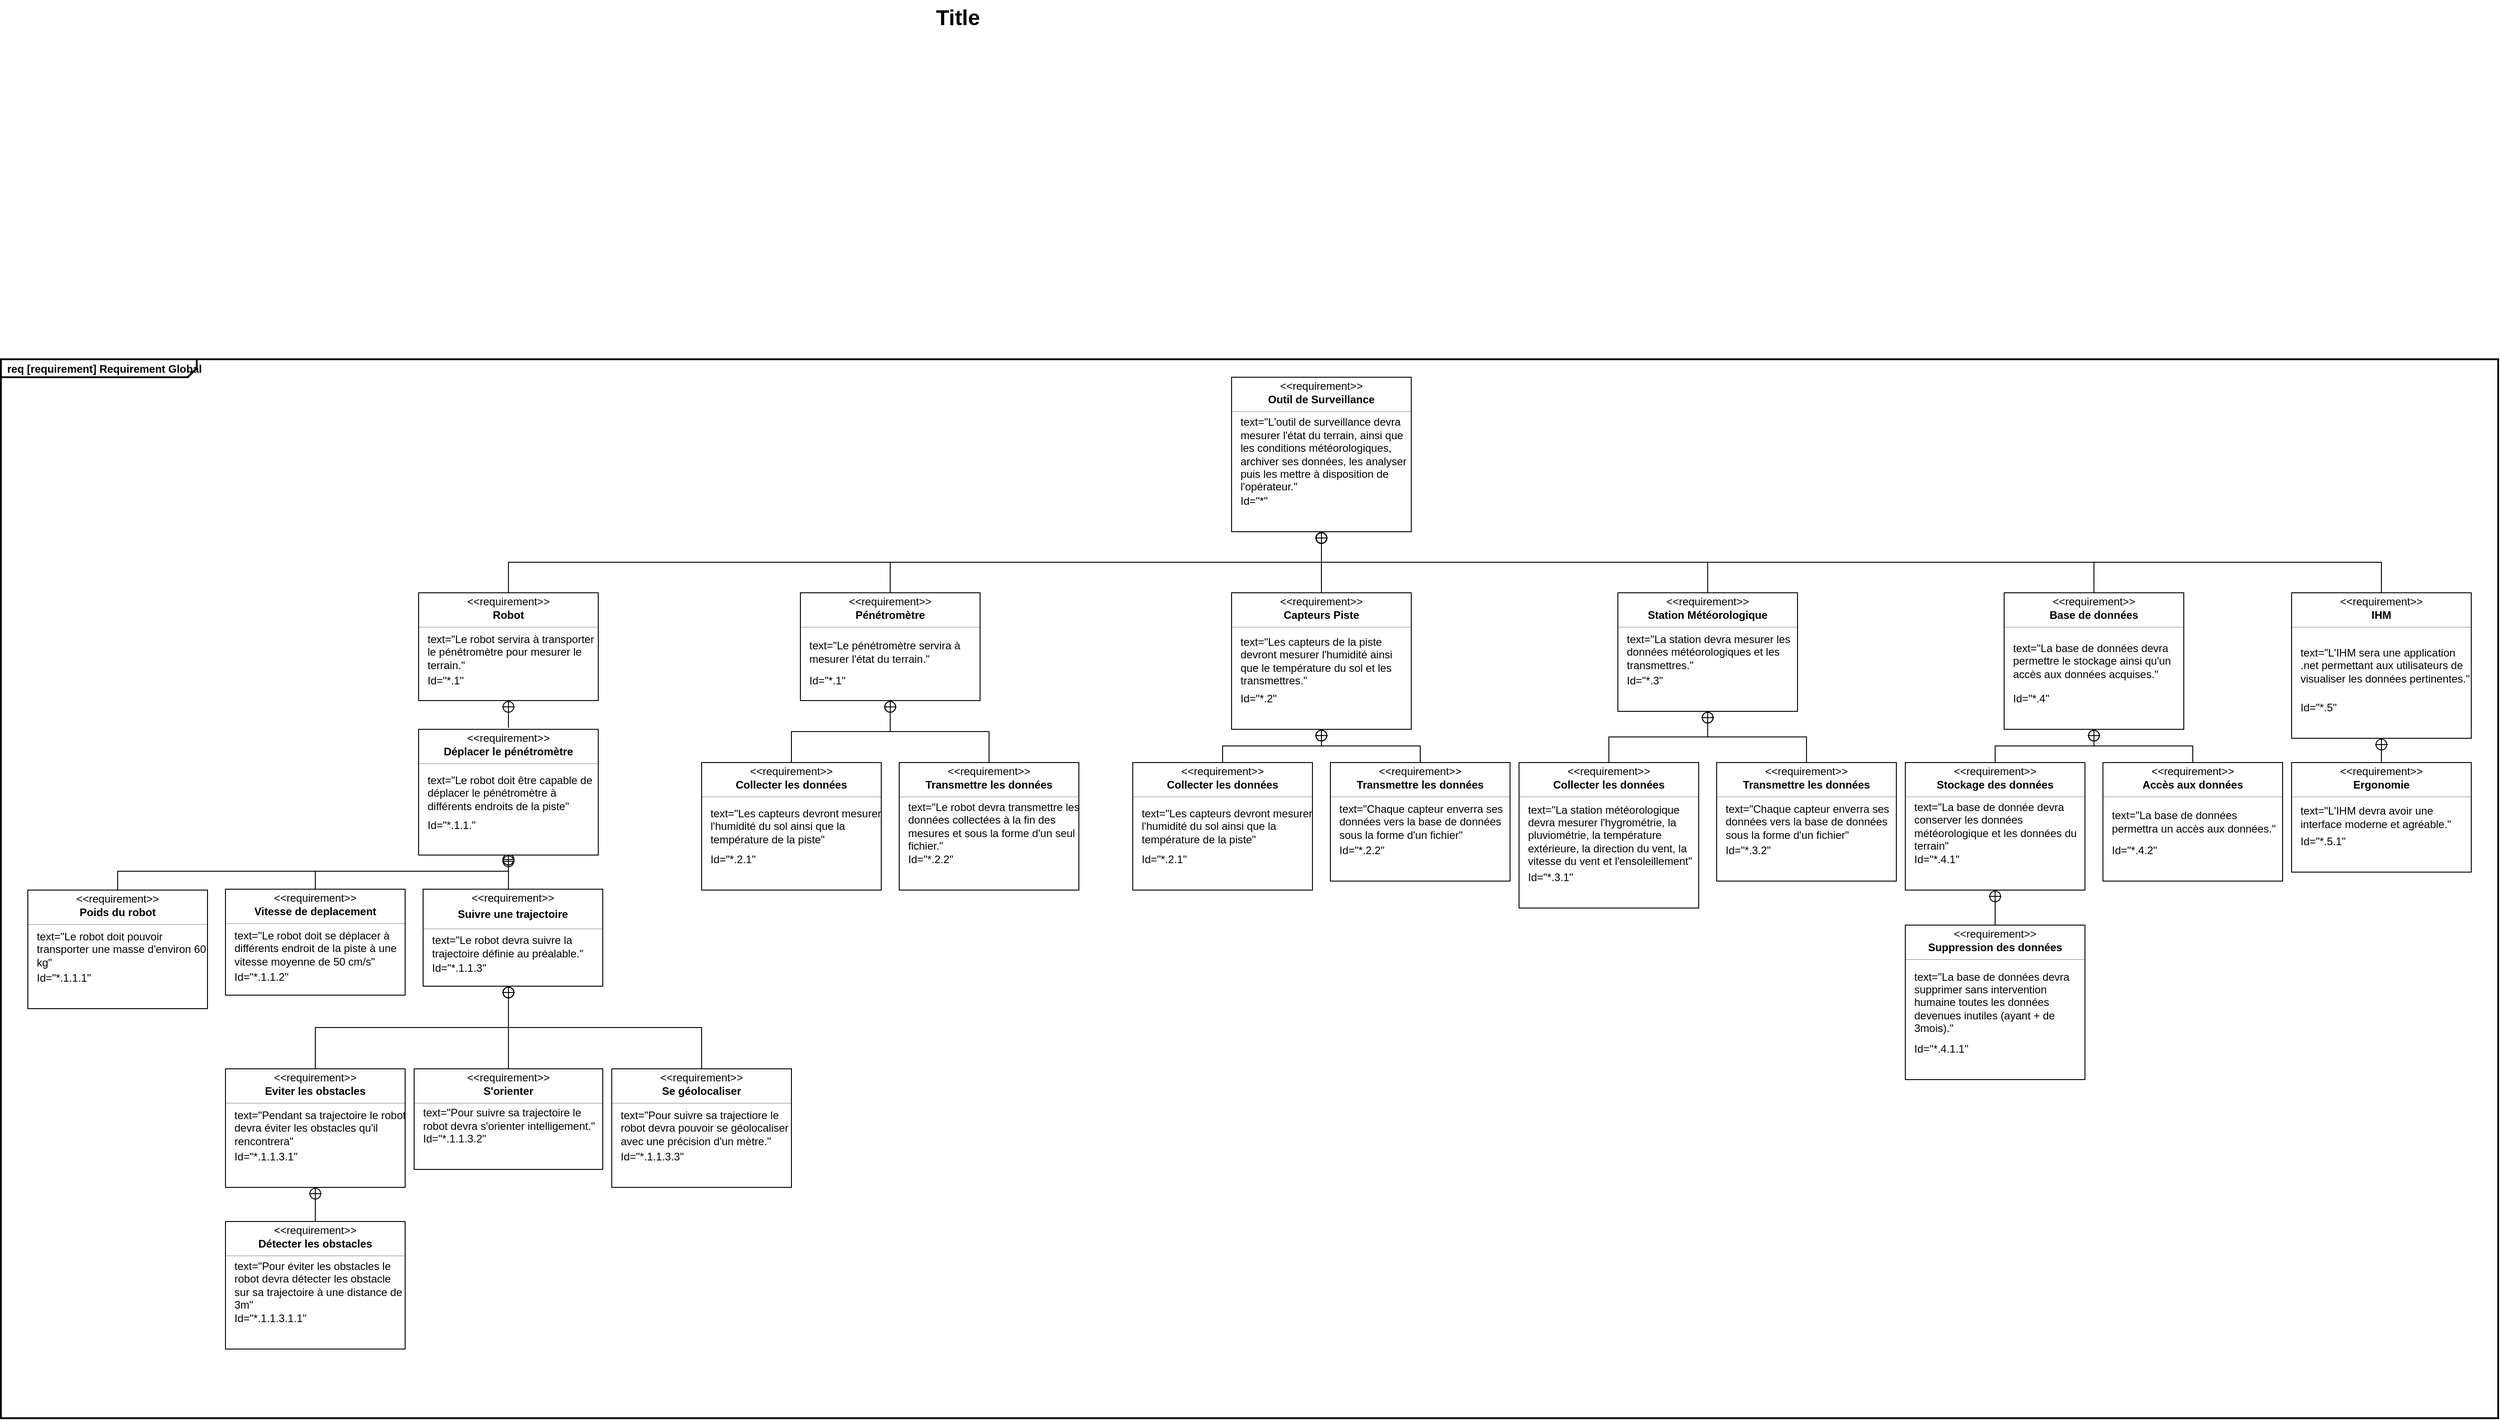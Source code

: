 <mxfile version="26.0.16">
  <diagram name="Page-1" id="929967ad-93f9-6ef4-fab6-5d389245f69c">
    <mxGraphModel dx="3427.5" dy="738" grid="1" gridSize="10" guides="1" tooltips="1" connect="1" arrows="1" fold="1" page="1" pageScale="1.5" pageWidth="1169" pageHeight="826" background="none" math="0" shadow="0">
      <root>
        <mxCell id="0" style=";html=1;" />
        <mxCell id="1" style=";html=1;" parent="0" />
        <mxCell id="1672d66443f91eb5-23" value="Title" style="text;strokeColor=none;fillColor=none;html=1;fontSize=24;fontStyle=1;verticalAlign=middle;align=center;" parent="1" vertex="1">
          <mxGeometry x="120" y="40" width="1510" height="40" as="geometry" />
        </mxCell>
        <mxCell id="BjsAdJwaR5bysByXlGA6-1" value="&lt;p style=&quot;margin:0px;margin-top:4px;margin-left:7px;text-align:left;&quot;&gt;&lt;span&gt;req&lt;/span&gt;&amp;nbsp;[requirement] Requirement Global&lt;/p&gt;" style="html=1;shape=mxgraph.sysml.package;overflow=fill;labelX=218.33;strokeWidth=2;align=center;fontStyle=1" parent="1" vertex="1">
          <mxGeometry x="-190" y="440" width="2780" height="1179" as="geometry" />
        </mxCell>
        <mxCell id="BjsAdJwaR5bysByXlGA6-2" value="" style="fontStyle=1;align=center;verticalAlign=middle;childLayout=stackLayout;horizontal=1;horizontalStack=0;resizeParent=1;resizeParentMax=0;resizeLast=0;marginBottom=0;" parent="1" vertex="1">
          <mxGeometry x="1180" y="460" width="200" height="172" as="geometry" />
        </mxCell>
        <mxCell id="BjsAdJwaR5bysByXlGA6-3" value="&amp;lt;&amp;lt;requirement&amp;gt;&amp;gt;" style="html=1;align=center;spacing=0;verticalAlign=middle;strokeColor=none;fillColor=none;whiteSpace=wrap;spacingTop=3;" parent="BjsAdJwaR5bysByXlGA6-2" vertex="1">
          <mxGeometry width="200" height="16" as="geometry" />
        </mxCell>
        <mxCell id="BjsAdJwaR5bysByXlGA6-4" value="Outil de Surveillance" style="html=1;align=center;spacing=0;verticalAlign=middle;strokeColor=none;fillColor=none;whiteSpace=wrap;fontStyle=1" parent="BjsAdJwaR5bysByXlGA6-2" vertex="1">
          <mxGeometry y="16" width="200" height="18" as="geometry" />
        </mxCell>
        <mxCell id="BjsAdJwaR5bysByXlGA6-5" value="" style="line;strokeWidth=0.25;fillColor=none;align=left;verticalAlign=middle;spacingTop=-1;spacingLeft=3;spacingRight=3;rotatable=0;labelPosition=right;points=[];portConstraint=eastwest;" parent="BjsAdJwaR5bysByXlGA6-2" vertex="1">
          <mxGeometry y="34" width="200" height="8" as="geometry" />
        </mxCell>
        <mxCell id="BjsAdJwaR5bysByXlGA6-6" value="text=&quot;L&#39;outil de surveillance devra&lt;br&gt;mesurer l&#39;état du terrain, ainsi que les conditions météorologiques, archiver ses données, les analyser puis les mettre à disposition de l&#39;opérateur.&quot;" style="html=1;align=left;spacing=0;verticalAlign=middle;strokeColor=none;fillColor=none;whiteSpace=wrap;spacingLeft=10;" parent="BjsAdJwaR5bysByXlGA6-2" vertex="1">
          <mxGeometry y="42" width="200" height="88" as="geometry" />
        </mxCell>
        <mxCell id="BjsAdJwaR5bysByXlGA6-7" value="Id=&quot;*&quot;" style="html=1;align=left;spacing=0;verticalAlign=middle;strokeColor=none;fillColor=none;whiteSpace=wrap;spacingLeft=10;" parent="BjsAdJwaR5bysByXlGA6-2" vertex="1">
          <mxGeometry y="130" width="200" height="16" as="geometry" />
        </mxCell>
        <mxCell id="BjsAdJwaR5bysByXlGA6-8" value="" style="html=1;align=center;spacing=0;verticalAlign=middle;strokeColor=none;fillColor=none;whiteSpace=wrap;" parent="BjsAdJwaR5bysByXlGA6-2" vertex="1">
          <mxGeometry y="146" width="200" height="26" as="geometry" />
        </mxCell>
        <mxCell id="BjsAdJwaR5bysByXlGA6-9" value="" style="fontStyle=1;align=center;verticalAlign=middle;childLayout=stackLayout;horizontal=1;horizontalStack=0;resizeParent=1;resizeParentMax=0;resizeLast=0;marginBottom=0;" parent="1" vertex="1">
          <mxGeometry x="275" y="700" width="200" height="120" as="geometry" />
        </mxCell>
        <mxCell id="BjsAdJwaR5bysByXlGA6-10" value="&amp;lt;&amp;lt;requirement&amp;gt;&amp;gt;" style="html=1;align=center;spacing=0;verticalAlign=middle;strokeColor=none;fillColor=none;whiteSpace=wrap;spacingTop=3;" parent="BjsAdJwaR5bysByXlGA6-9" vertex="1">
          <mxGeometry width="200" height="16" as="geometry" />
        </mxCell>
        <mxCell id="BjsAdJwaR5bysByXlGA6-11" value="Robot" style="html=1;align=center;spacing=0;verticalAlign=middle;strokeColor=none;fillColor=none;whiteSpace=wrap;fontStyle=1" parent="BjsAdJwaR5bysByXlGA6-9" vertex="1">
          <mxGeometry y="16" width="200" height="18" as="geometry" />
        </mxCell>
        <mxCell id="BjsAdJwaR5bysByXlGA6-12" value="" style="line;strokeWidth=0.25;fillColor=none;align=left;verticalAlign=middle;spacingTop=-1;spacingLeft=3;spacingRight=3;rotatable=0;labelPosition=right;points=[];portConstraint=eastwest;" parent="BjsAdJwaR5bysByXlGA6-9" vertex="1">
          <mxGeometry y="34" width="200" height="8" as="geometry" />
        </mxCell>
        <mxCell id="BjsAdJwaR5bysByXlGA6-13" value="text=&quot;Le robot servira à transporter le pénétromètre pour mesurer le terrain.&quot;" style="html=1;align=left;spacing=0;verticalAlign=middle;strokeColor=none;fillColor=none;whiteSpace=wrap;spacingLeft=10;" parent="BjsAdJwaR5bysByXlGA6-9" vertex="1">
          <mxGeometry y="42" width="200" height="48" as="geometry" />
        </mxCell>
        <mxCell id="BjsAdJwaR5bysByXlGA6-14" value="Id=&quot;*.1&quot;" style="html=1;align=left;spacing=0;verticalAlign=middle;strokeColor=none;fillColor=none;whiteSpace=wrap;spacingLeft=10;" parent="BjsAdJwaR5bysByXlGA6-9" vertex="1">
          <mxGeometry y="90" width="200" height="16" as="geometry" />
        </mxCell>
        <mxCell id="BjsAdJwaR5bysByXlGA6-15" value="" style="html=1;align=center;spacing=0;verticalAlign=middle;strokeColor=none;fillColor=none;whiteSpace=wrap;" parent="BjsAdJwaR5bysByXlGA6-9" vertex="1">
          <mxGeometry y="106" width="200" height="14" as="geometry" />
        </mxCell>
        <mxCell id="BjsAdJwaR5bysByXlGA6-16" value="" style="fontStyle=1;align=center;verticalAlign=middle;childLayout=stackLayout;horizontal=1;horizontalStack=0;resizeParent=1;resizeParentMax=0;resizeLast=0;marginBottom=0;" parent="1" vertex="1">
          <mxGeometry x="1610" y="700" width="200" height="132" as="geometry" />
        </mxCell>
        <mxCell id="BjsAdJwaR5bysByXlGA6-17" value="&amp;lt;&amp;lt;requirement&amp;gt;&amp;gt;" style="html=1;align=center;spacing=0;verticalAlign=middle;strokeColor=none;fillColor=none;whiteSpace=wrap;spacingTop=3;" parent="BjsAdJwaR5bysByXlGA6-16" vertex="1">
          <mxGeometry width="200" height="16" as="geometry" />
        </mxCell>
        <mxCell id="BjsAdJwaR5bysByXlGA6-18" value="Station Météorologique" style="html=1;align=center;spacing=0;verticalAlign=middle;strokeColor=none;fillColor=none;whiteSpace=wrap;fontStyle=1" parent="BjsAdJwaR5bysByXlGA6-16" vertex="1">
          <mxGeometry y="16" width="200" height="18" as="geometry" />
        </mxCell>
        <mxCell id="BjsAdJwaR5bysByXlGA6-19" value="" style="line;strokeWidth=0.25;fillColor=none;align=left;verticalAlign=middle;spacingTop=-1;spacingLeft=3;spacingRight=3;rotatable=0;labelPosition=right;points=[];portConstraint=eastwest;" parent="BjsAdJwaR5bysByXlGA6-16" vertex="1">
          <mxGeometry y="34" width="200" height="8" as="geometry" />
        </mxCell>
        <mxCell id="BjsAdJwaR5bysByXlGA6-20" value="text=&quot;La station devra mesurer les données météorologiques et les transmettres.&quot;" style="html=1;align=left;spacing=0;verticalAlign=middle;strokeColor=none;fillColor=none;whiteSpace=wrap;spacingLeft=10;" parent="BjsAdJwaR5bysByXlGA6-16" vertex="1">
          <mxGeometry y="42" width="200" height="48" as="geometry" />
        </mxCell>
        <mxCell id="BjsAdJwaR5bysByXlGA6-138" value="Id=&quot;*.3&quot;" style="html=1;align=left;spacing=0;verticalAlign=middle;strokeColor=none;fillColor=none;whiteSpace=wrap;spacingLeft=10;" parent="BjsAdJwaR5bysByXlGA6-16" vertex="1">
          <mxGeometry y="90" width="200" height="16" as="geometry" />
        </mxCell>
        <mxCell id="BjsAdJwaR5bysByXlGA6-22" value="" style="html=1;align=center;spacing=0;verticalAlign=middle;strokeColor=none;fillColor=none;whiteSpace=wrap;" parent="BjsAdJwaR5bysByXlGA6-16" vertex="1">
          <mxGeometry y="106" width="200" height="26" as="geometry" />
        </mxCell>
        <mxCell id="BjsAdJwaR5bysByXlGA6-23" value="" style="fontStyle=1;align=center;verticalAlign=middle;childLayout=stackLayout;horizontal=1;horizontalStack=0;resizeParent=1;resizeParentMax=0;resizeLast=0;marginBottom=0;" parent="1" vertex="1">
          <mxGeometry x="2040" y="700" width="200" height="152" as="geometry" />
        </mxCell>
        <mxCell id="BjsAdJwaR5bysByXlGA6-24" value="&amp;lt;&amp;lt;requirement&amp;gt;&amp;gt;" style="html=1;align=center;spacing=0;verticalAlign=middle;strokeColor=none;fillColor=none;whiteSpace=wrap;spacingTop=3;" parent="BjsAdJwaR5bysByXlGA6-23" vertex="1">
          <mxGeometry width="200" height="16" as="geometry" />
        </mxCell>
        <mxCell id="BjsAdJwaR5bysByXlGA6-25" value="Base de données" style="html=1;align=center;spacing=0;verticalAlign=middle;strokeColor=none;fillColor=none;whiteSpace=wrap;fontStyle=1" parent="BjsAdJwaR5bysByXlGA6-23" vertex="1">
          <mxGeometry y="16" width="200" height="18" as="geometry" />
        </mxCell>
        <mxCell id="BjsAdJwaR5bysByXlGA6-26" value="" style="line;strokeWidth=0.25;fillColor=none;align=left;verticalAlign=middle;spacingTop=-1;spacingLeft=3;spacingRight=3;rotatable=0;labelPosition=right;points=[];portConstraint=eastwest;" parent="BjsAdJwaR5bysByXlGA6-23" vertex="1">
          <mxGeometry y="34" width="200" height="8" as="geometry" />
        </mxCell>
        <mxCell id="BjsAdJwaR5bysByXlGA6-27" value="text=&quot;La base de données devra permettre le stockage ainsi qu&#39;un accès aux données acquises.&quot;" style="html=1;align=left;spacing=0;verticalAlign=middle;strokeColor=none;fillColor=none;whiteSpace=wrap;spacingLeft=10;" parent="BjsAdJwaR5bysByXlGA6-23" vertex="1">
          <mxGeometry y="42" width="200" height="68" as="geometry" />
        </mxCell>
        <mxCell id="BjsAdJwaR5bysByXlGA6-28" value="Id=&quot;*.4&quot;" style="html=1;align=left;spacing=0;verticalAlign=middle;strokeColor=none;fillColor=none;whiteSpace=wrap;spacingLeft=10;" parent="BjsAdJwaR5bysByXlGA6-23" vertex="1">
          <mxGeometry y="110" width="200" height="16" as="geometry" />
        </mxCell>
        <mxCell id="BjsAdJwaR5bysByXlGA6-29" value="" style="html=1;align=center;spacing=0;verticalAlign=middle;strokeColor=none;fillColor=none;whiteSpace=wrap;" parent="BjsAdJwaR5bysByXlGA6-23" vertex="1">
          <mxGeometry y="126" width="200" height="26" as="geometry" />
        </mxCell>
        <mxCell id="BjsAdJwaR5bysByXlGA6-37" value="" style="fontStyle=1;align=center;verticalAlign=middle;childLayout=stackLayout;horizontal=1;horizontalStack=0;resizeParent=1;resizeParentMax=0;resizeLast=0;marginBottom=0;" parent="1" vertex="1">
          <mxGeometry x="1180" y="700" width="200" height="152" as="geometry" />
        </mxCell>
        <mxCell id="BjsAdJwaR5bysByXlGA6-38" value="&amp;lt;&amp;lt;requirement&amp;gt;&amp;gt;" style="html=1;align=center;spacing=0;verticalAlign=middle;strokeColor=none;fillColor=none;whiteSpace=wrap;spacingTop=3;" parent="BjsAdJwaR5bysByXlGA6-37" vertex="1">
          <mxGeometry width="200" height="16" as="geometry" />
        </mxCell>
        <mxCell id="BjsAdJwaR5bysByXlGA6-39" value="Capteurs Piste" style="html=1;align=center;spacing=0;verticalAlign=middle;strokeColor=none;fillColor=none;whiteSpace=wrap;fontStyle=1" parent="BjsAdJwaR5bysByXlGA6-37" vertex="1">
          <mxGeometry y="16" width="200" height="18" as="geometry" />
        </mxCell>
        <mxCell id="BjsAdJwaR5bysByXlGA6-40" value="" style="line;strokeWidth=0.25;fillColor=none;align=left;verticalAlign=middle;spacingTop=-1;spacingLeft=3;spacingRight=3;rotatable=0;labelPosition=right;points=[];portConstraint=eastwest;" parent="BjsAdJwaR5bysByXlGA6-37" vertex="1">
          <mxGeometry y="34" width="200" height="8" as="geometry" />
        </mxCell>
        <mxCell id="BjsAdJwaR5bysByXlGA6-41" value="text=&quot;Les capteurs de la piste devront mesurer l&#39;humidité ainsi que le température du sol et les transmettres.&quot;" style="html=1;align=left;spacing=0;verticalAlign=middle;strokeColor=none;fillColor=none;whiteSpace=wrap;spacingLeft=10;" parent="BjsAdJwaR5bysByXlGA6-37" vertex="1">
          <mxGeometry y="42" width="200" height="68" as="geometry" />
        </mxCell>
        <mxCell id="BjsAdJwaR5bysByXlGA6-42" value="Id=&quot;*.2&quot;" style="html=1;align=left;spacing=0;verticalAlign=middle;strokeColor=none;fillColor=none;whiteSpace=wrap;spacingLeft=10;" parent="BjsAdJwaR5bysByXlGA6-37" vertex="1">
          <mxGeometry y="110" width="200" height="16" as="geometry" />
        </mxCell>
        <mxCell id="BjsAdJwaR5bysByXlGA6-43" value="" style="html=1;align=center;spacing=0;verticalAlign=middle;strokeColor=none;fillColor=none;whiteSpace=wrap;" parent="BjsAdJwaR5bysByXlGA6-37" vertex="1">
          <mxGeometry y="126" width="200" height="26" as="geometry" />
        </mxCell>
        <mxCell id="BjsAdJwaR5bysByXlGA6-103" value="" style="fontStyle=1;align=center;verticalAlign=middle;childLayout=stackLayout;horizontal=1;horizontalStack=0;resizeParent=1;resizeParentMax=0;resizeLast=0;marginBottom=0;" parent="1" vertex="1">
          <mxGeometry x="810" y="889" width="200" height="142" as="geometry" />
        </mxCell>
        <mxCell id="BjsAdJwaR5bysByXlGA6-104" value="&amp;lt;&amp;lt;requirement&amp;gt;&amp;gt;" style="html=1;align=center;spacing=0;verticalAlign=middle;strokeColor=none;fillColor=none;whiteSpace=wrap;spacingTop=3;" parent="BjsAdJwaR5bysByXlGA6-103" vertex="1">
          <mxGeometry width="200" height="16" as="geometry" />
        </mxCell>
        <mxCell id="BjsAdJwaR5bysByXlGA6-105" value="Transmettre les données" style="html=1;align=center;spacing=0;verticalAlign=middle;strokeColor=none;fillColor=none;whiteSpace=wrap;fontStyle=1" parent="BjsAdJwaR5bysByXlGA6-103" vertex="1">
          <mxGeometry y="16" width="200" height="18" as="geometry" />
        </mxCell>
        <mxCell id="BjsAdJwaR5bysByXlGA6-106" value="" style="line;strokeWidth=0.25;fillColor=none;align=left;verticalAlign=middle;spacingTop=-1;spacingLeft=3;spacingRight=3;rotatable=0;labelPosition=right;points=[];portConstraint=eastwest;" parent="BjsAdJwaR5bysByXlGA6-103" vertex="1">
          <mxGeometry y="34" width="200" height="8" as="geometry" />
        </mxCell>
        <mxCell id="BjsAdJwaR5bysByXlGA6-107" value="text=&quot;Le robot devra transmettre les données collectées à la fin des mesures et sous la forme d&#39;un seul fichier.&quot;" style="html=1;align=left;spacing=0;verticalAlign=middle;strokeColor=none;fillColor=none;whiteSpace=wrap;spacingLeft=10;" parent="BjsAdJwaR5bysByXlGA6-103" vertex="1">
          <mxGeometry y="42" width="200" height="58" as="geometry" />
        </mxCell>
        <mxCell id="BjsAdJwaR5bysByXlGA6-108" value="Id=&quot;*.2.2&quot;" style="html=1;align=left;spacing=0;verticalAlign=middle;strokeColor=none;fillColor=none;whiteSpace=wrap;spacingLeft=10;" parent="BjsAdJwaR5bysByXlGA6-103" vertex="1">
          <mxGeometry y="100" width="200" height="16" as="geometry" />
        </mxCell>
        <mxCell id="BjsAdJwaR5bysByXlGA6-109" value="" style="html=1;align=center;spacing=0;verticalAlign=middle;strokeColor=none;fillColor=none;whiteSpace=wrap;" parent="BjsAdJwaR5bysByXlGA6-103" vertex="1">
          <mxGeometry y="116" width="200" height="26" as="geometry" />
        </mxCell>
        <mxCell id="BjsAdJwaR5bysByXlGA6-120" value="" style="rounded=0;html=1;labelBackgroundColor=none;endArrow=none;edgeStyle=elbowEdgeStyle;elbow=vertical;startArrow=sysMLPackCont;startSize=12;exitX=0.5;exitY=1;exitDx=0;exitDy=0;entryX=0.5;entryY=0;entryDx=0;entryDy=0;" parent="1" edge="1">
          <mxGeometry relative="1" as="geometry">
            <mxPoint x="375" y="990" as="sourcePoint" />
            <mxPoint x="375" y="1030" as="targetPoint" />
          </mxGeometry>
        </mxCell>
        <mxCell id="BjsAdJwaR5bysByXlGA6-121" value="" style="rounded=0;html=1;labelBackgroundColor=none;endArrow=none;edgeStyle=elbowEdgeStyle;elbow=vertical;startArrow=sysMLPackCont;startSize=12;exitX=0.5;exitY=1;exitDx=0;exitDy=0;entryX=0.5;entryY=0;entryDx=0;entryDy=0;" parent="1" source="DIkkWQ_dd3_0cyvRfukZ-7" target="BjsAdJwaR5bysByXlGA6-104" edge="1">
          <mxGeometry relative="1" as="geometry">
            <mxPoint x="600" y="1050" as="sourcePoint" />
            <mxPoint x="690" y="1110.0" as="targetPoint" />
          </mxGeometry>
        </mxCell>
        <mxCell id="BjsAdJwaR5bysByXlGA6-123" value="" style="rounded=0;html=1;labelBackgroundColor=none;endArrow=none;edgeStyle=elbowEdgeStyle;elbow=vertical;startArrow=sysMLPackCont;startSize=12;exitX=0.5;exitY=1;exitDx=0;exitDy=0;entryX=0.5;entryY=0;entryDx=0;entryDy=0;" parent="1" edge="1">
          <mxGeometry relative="1" as="geometry">
            <mxPoint x="375" y="1138" as="sourcePoint" />
            <mxPoint x="590" y="1230" as="targetPoint" />
          </mxGeometry>
        </mxCell>
        <mxCell id="BjsAdJwaR5bysByXlGA6-124" value="" style="rounded=0;html=1;labelBackgroundColor=none;endArrow=none;edgeStyle=elbowEdgeStyle;elbow=vertical;startArrow=sysMLPackCont;startSize=12;exitX=0.5;exitY=1;exitDx=0;exitDy=0;entryX=0.5;entryY=0;entryDx=0;entryDy=0;" parent="1" edge="1">
          <mxGeometry relative="1" as="geometry">
            <mxPoint x="375" y="1138" as="sourcePoint" />
            <mxPoint x="375" y="1230" as="targetPoint" />
          </mxGeometry>
        </mxCell>
        <mxCell id="BjsAdJwaR5bysByXlGA6-125" value="" style="rounded=0;html=1;labelBackgroundColor=none;endArrow=none;edgeStyle=elbowEdgeStyle;elbow=vertical;startArrow=sysMLPackCont;startSize=12;exitX=0.5;exitY=1;exitDx=0;exitDy=0;entryX=0.5;entryY=0;entryDx=0;entryDy=0;" parent="1" edge="1">
          <mxGeometry relative="1" as="geometry">
            <mxPoint x="375" y="1138" as="sourcePoint" />
            <mxPoint x="160" y="1230" as="targetPoint" />
          </mxGeometry>
        </mxCell>
        <mxCell id="BjsAdJwaR5bysByXlGA6-127" value="" style="rounded=0;html=1;labelBackgroundColor=none;endArrow=none;edgeStyle=elbowEdgeStyle;elbow=vertical;startArrow=sysMLPackCont;startSize=12;exitX=0.5;exitY=1;exitDx=0;exitDy=0;entryX=0.5;entryY=0;entryDx=0;entryDy=0;" parent="1" edge="1">
          <mxGeometry relative="1" as="geometry">
            <mxPoint x="160" y="1362" as="sourcePoint" />
            <mxPoint x="160" y="1400" as="targetPoint" />
          </mxGeometry>
        </mxCell>
        <mxCell id="BjsAdJwaR5bysByXlGA6-139" value="" style="fontStyle=1;align=center;verticalAlign=middle;childLayout=stackLayout;horizontal=1;horizontalStack=0;resizeParent=1;resizeParentMax=0;resizeLast=0;marginBottom=0;" parent="1" vertex="1">
          <mxGeometry x="1070" y="889" width="200" height="142" as="geometry" />
        </mxCell>
        <mxCell id="BjsAdJwaR5bysByXlGA6-140" value="&amp;lt;&amp;lt;requirement&amp;gt;&amp;gt;" style="html=1;align=center;spacing=0;verticalAlign=middle;strokeColor=none;fillColor=none;whiteSpace=wrap;spacingTop=3;" parent="BjsAdJwaR5bysByXlGA6-139" vertex="1">
          <mxGeometry width="200" height="16" as="geometry" />
        </mxCell>
        <mxCell id="BjsAdJwaR5bysByXlGA6-141" value="Collecter les données" style="html=1;align=center;spacing=0;verticalAlign=middle;strokeColor=none;fillColor=none;whiteSpace=wrap;fontStyle=1" parent="BjsAdJwaR5bysByXlGA6-139" vertex="1">
          <mxGeometry y="16" width="200" height="18" as="geometry" />
        </mxCell>
        <mxCell id="BjsAdJwaR5bysByXlGA6-142" value="" style="line;strokeWidth=0.25;fillColor=none;align=left;verticalAlign=middle;spacingTop=-1;spacingLeft=3;spacingRight=3;rotatable=0;labelPosition=right;points=[];portConstraint=eastwest;" parent="BjsAdJwaR5bysByXlGA6-139" vertex="1">
          <mxGeometry y="34" width="200" height="8" as="geometry" />
        </mxCell>
        <mxCell id="BjsAdJwaR5bysByXlGA6-143" value="text=&quot;Les capteurs devront mesurer l&#39;humidité du sol ainsi que la température de la piste&quot;" style="html=1;align=left;spacing=0;verticalAlign=middle;strokeColor=none;fillColor=none;whiteSpace=wrap;spacingLeft=10;" parent="BjsAdJwaR5bysByXlGA6-139" vertex="1">
          <mxGeometry y="42" width="200" height="58" as="geometry" />
        </mxCell>
        <mxCell id="BjsAdJwaR5bysByXlGA6-144" value="Id=&quot;*.2.1&quot;" style="html=1;align=left;spacing=0;verticalAlign=middle;strokeColor=none;fillColor=none;whiteSpace=wrap;spacingLeft=10;" parent="BjsAdJwaR5bysByXlGA6-139" vertex="1">
          <mxGeometry y="100" width="200" height="16" as="geometry" />
        </mxCell>
        <mxCell id="BjsAdJwaR5bysByXlGA6-145" value="" style="html=1;align=center;spacing=0;verticalAlign=middle;strokeColor=none;fillColor=none;whiteSpace=wrap;" parent="BjsAdJwaR5bysByXlGA6-139" vertex="1">
          <mxGeometry y="116" width="200" height="26" as="geometry" />
        </mxCell>
        <mxCell id="BjsAdJwaR5bysByXlGA6-146" value="" style="fontStyle=1;align=center;verticalAlign=middle;childLayout=stackLayout;horizontal=1;horizontalStack=0;resizeParent=1;resizeParentMax=0;resizeLast=0;marginBottom=0;" parent="1" vertex="1">
          <mxGeometry x="1290" y="889" width="200" height="132" as="geometry" />
        </mxCell>
        <mxCell id="BjsAdJwaR5bysByXlGA6-147" value="&amp;lt;&amp;lt;requirement&amp;gt;&amp;gt;" style="html=1;align=center;spacing=0;verticalAlign=middle;strokeColor=none;fillColor=none;whiteSpace=wrap;spacingTop=3;" parent="BjsAdJwaR5bysByXlGA6-146" vertex="1">
          <mxGeometry width="200" height="16" as="geometry" />
        </mxCell>
        <mxCell id="BjsAdJwaR5bysByXlGA6-148" value="Transmettre les données" style="html=1;align=center;spacing=0;verticalAlign=middle;strokeColor=none;fillColor=none;whiteSpace=wrap;fontStyle=1" parent="BjsAdJwaR5bysByXlGA6-146" vertex="1">
          <mxGeometry y="16" width="200" height="18" as="geometry" />
        </mxCell>
        <mxCell id="BjsAdJwaR5bysByXlGA6-149" value="" style="line;strokeWidth=0.25;fillColor=none;align=left;verticalAlign=middle;spacingTop=-1;spacingLeft=3;spacingRight=3;rotatable=0;labelPosition=right;points=[];portConstraint=eastwest;" parent="BjsAdJwaR5bysByXlGA6-146" vertex="1">
          <mxGeometry y="34" width="200" height="8" as="geometry" />
        </mxCell>
        <mxCell id="BjsAdJwaR5bysByXlGA6-150" value="text=&quot;Chaque capteur enverra ses données vers la base de données sous la forme d&#39;un fichier&quot;" style="html=1;align=left;spacing=0;verticalAlign=middle;strokeColor=none;fillColor=none;whiteSpace=wrap;spacingLeft=10;" parent="BjsAdJwaR5bysByXlGA6-146" vertex="1">
          <mxGeometry y="42" width="200" height="48" as="geometry" />
        </mxCell>
        <mxCell id="BjsAdJwaR5bysByXlGA6-151" value="Id=&quot;*.2.2&quot;" style="html=1;align=left;spacing=0;verticalAlign=middle;strokeColor=none;fillColor=none;whiteSpace=wrap;spacingLeft=10;" parent="BjsAdJwaR5bysByXlGA6-146" vertex="1">
          <mxGeometry y="90" width="200" height="16" as="geometry" />
        </mxCell>
        <mxCell id="BjsAdJwaR5bysByXlGA6-152" value="" style="html=1;align=center;spacing=0;verticalAlign=middle;strokeColor=none;fillColor=none;whiteSpace=wrap;" parent="BjsAdJwaR5bysByXlGA6-146" vertex="1">
          <mxGeometry y="106" width="200" height="26" as="geometry" />
        </mxCell>
        <mxCell id="BjsAdJwaR5bysByXlGA6-160" value="" style="fontStyle=1;align=center;verticalAlign=middle;childLayout=stackLayout;horizontal=1;horizontalStack=0;resizeParent=1;resizeParentMax=0;resizeLast=0;marginBottom=0;" parent="1" vertex="1">
          <mxGeometry x="1500" y="889" width="200" height="162" as="geometry" />
        </mxCell>
        <mxCell id="BjsAdJwaR5bysByXlGA6-161" value="&amp;lt;&amp;lt;requirement&amp;gt;&amp;gt;" style="html=1;align=center;spacing=0;verticalAlign=middle;strokeColor=none;fillColor=none;whiteSpace=wrap;spacingTop=3;" parent="BjsAdJwaR5bysByXlGA6-160" vertex="1">
          <mxGeometry width="200" height="16" as="geometry" />
        </mxCell>
        <mxCell id="BjsAdJwaR5bysByXlGA6-162" value="Collecter les données" style="html=1;align=center;spacing=0;verticalAlign=middle;strokeColor=none;fillColor=none;whiteSpace=wrap;fontStyle=1" parent="BjsAdJwaR5bysByXlGA6-160" vertex="1">
          <mxGeometry y="16" width="200" height="18" as="geometry" />
        </mxCell>
        <mxCell id="BjsAdJwaR5bysByXlGA6-163" value="" style="line;strokeWidth=0.25;fillColor=none;align=left;verticalAlign=middle;spacingTop=-1;spacingLeft=3;spacingRight=3;rotatable=0;labelPosition=right;points=[];portConstraint=eastwest;" parent="BjsAdJwaR5bysByXlGA6-160" vertex="1">
          <mxGeometry y="34" width="200" height="8" as="geometry" />
        </mxCell>
        <mxCell id="BjsAdJwaR5bysByXlGA6-164" value="text=&quot;La station météorologique devra mesurer l&#39;hygrométrie, la pluviométrie, la température extérieure, la direction du vent, la vitesse du vent et l&#39;ensoleillement&quot;" style="html=1;align=left;spacing=0;verticalAlign=middle;strokeColor=none;fillColor=none;whiteSpace=wrap;spacingLeft=10;" parent="BjsAdJwaR5bysByXlGA6-160" vertex="1">
          <mxGeometry y="42" width="200" height="78" as="geometry" />
        </mxCell>
        <mxCell id="BjsAdJwaR5bysByXlGA6-165" value="Id=&quot;*.3.1&quot;" style="html=1;align=left;spacing=0;verticalAlign=middle;strokeColor=none;fillColor=none;whiteSpace=wrap;spacingLeft=10;" parent="BjsAdJwaR5bysByXlGA6-160" vertex="1">
          <mxGeometry y="120" width="200" height="16" as="geometry" />
        </mxCell>
        <mxCell id="BjsAdJwaR5bysByXlGA6-166" value="" style="html=1;align=center;spacing=0;verticalAlign=middle;strokeColor=none;fillColor=none;whiteSpace=wrap;" parent="BjsAdJwaR5bysByXlGA6-160" vertex="1">
          <mxGeometry y="136" width="200" height="26" as="geometry" />
        </mxCell>
        <mxCell id="BjsAdJwaR5bysByXlGA6-181" value="" style="fontStyle=1;align=center;verticalAlign=middle;childLayout=stackLayout;horizontal=1;horizontalStack=0;resizeParent=1;resizeParentMax=0;resizeLast=0;marginBottom=0;" parent="1" vertex="1">
          <mxGeometry x="1720" y="889" width="200" height="132" as="geometry" />
        </mxCell>
        <mxCell id="BjsAdJwaR5bysByXlGA6-182" value="&amp;lt;&amp;lt;requirement&amp;gt;&amp;gt;" style="html=1;align=center;spacing=0;verticalAlign=middle;strokeColor=none;fillColor=none;whiteSpace=wrap;spacingTop=3;" parent="BjsAdJwaR5bysByXlGA6-181" vertex="1">
          <mxGeometry width="200" height="16" as="geometry" />
        </mxCell>
        <mxCell id="BjsAdJwaR5bysByXlGA6-183" value="Transmettre les données" style="html=1;align=center;spacing=0;verticalAlign=middle;strokeColor=none;fillColor=none;whiteSpace=wrap;fontStyle=1" parent="BjsAdJwaR5bysByXlGA6-181" vertex="1">
          <mxGeometry y="16" width="200" height="18" as="geometry" />
        </mxCell>
        <mxCell id="BjsAdJwaR5bysByXlGA6-184" value="" style="line;strokeWidth=0.25;fillColor=none;align=left;verticalAlign=middle;spacingTop=-1;spacingLeft=3;spacingRight=3;rotatable=0;labelPosition=right;points=[];portConstraint=eastwest;" parent="BjsAdJwaR5bysByXlGA6-181" vertex="1">
          <mxGeometry y="34" width="200" height="8" as="geometry" />
        </mxCell>
        <mxCell id="BjsAdJwaR5bysByXlGA6-185" value="text=&quot;Chaque capteur enverra ses données vers la base de données sous la forme d&#39;un fichier&quot;" style="html=1;align=left;spacing=0;verticalAlign=middle;strokeColor=none;fillColor=none;whiteSpace=wrap;spacingLeft=10;" parent="BjsAdJwaR5bysByXlGA6-181" vertex="1">
          <mxGeometry y="42" width="200" height="48" as="geometry" />
        </mxCell>
        <mxCell id="BjsAdJwaR5bysByXlGA6-186" value="Id=&quot;*.3&lt;span style=&quot;background-color: transparent; color: light-dark(rgb(0, 0, 0), rgb(255, 255, 255));&quot;&gt;.2&quot;&lt;/span&gt;" style="html=1;align=left;spacing=0;verticalAlign=middle;strokeColor=none;fillColor=none;whiteSpace=wrap;spacingLeft=10;" parent="BjsAdJwaR5bysByXlGA6-181" vertex="1">
          <mxGeometry y="90" width="200" height="16" as="geometry" />
        </mxCell>
        <mxCell id="BjsAdJwaR5bysByXlGA6-187" value="" style="html=1;align=center;spacing=0;verticalAlign=middle;strokeColor=none;fillColor=none;whiteSpace=wrap;" parent="BjsAdJwaR5bysByXlGA6-181" vertex="1">
          <mxGeometry y="106" width="200" height="26" as="geometry" />
        </mxCell>
        <mxCell id="BjsAdJwaR5bysByXlGA6-202" value="" style="rounded=0;html=1;labelBackgroundColor=none;endArrow=none;edgeStyle=elbowEdgeStyle;elbow=vertical;startArrow=sysMLPackCont;startSize=12;entryX=0.5;entryY=0;entryDx=0;entryDy=0;exitX=0.5;exitY=1;exitDx=0;exitDy=0;" parent="1" edge="1">
          <mxGeometry relative="1" as="geometry">
            <mxPoint x="375" y="990" as="sourcePoint" />
            <mxPoint x="160" y="1030" as="targetPoint" />
          </mxGeometry>
        </mxCell>
        <mxCell id="BjsAdJwaR5bysByXlGA6-208" value="" style="rounded=0;html=1;labelBackgroundColor=none;endArrow=none;edgeStyle=elbowEdgeStyle;elbow=vertical;startArrow=sysMLPackCont;startSize=12;exitX=0.5;exitY=1;exitDx=0;exitDy=0;entryX=0.5;entryY=0;entryDx=0;entryDy=0;" parent="1" source="BjsAdJwaR5bysByXlGA6-43" target="BjsAdJwaR5bysByXlGA6-147" edge="1">
          <mxGeometry relative="1" as="geometry">
            <mxPoint x="1590" y="760" as="sourcePoint" />
            <mxPoint x="1500" y="820.0" as="targetPoint" />
          </mxGeometry>
        </mxCell>
        <mxCell id="BjsAdJwaR5bysByXlGA6-209" value="" style="rounded=0;html=1;labelBackgroundColor=none;endArrow=none;edgeStyle=elbowEdgeStyle;elbow=vertical;startArrow=sysMLPackCont;startSize=12;exitX=0.5;exitY=1;exitDx=0;exitDy=0;entryX=0.5;entryY=0;entryDx=0;entryDy=0;" parent="1" source="BjsAdJwaR5bysByXlGA6-22" target="BjsAdJwaR5bysByXlGA6-161" edge="1">
          <mxGeometry relative="1" as="geometry">
            <mxPoint x="1510" y="820" as="sourcePoint" />
            <mxPoint x="1600" y="880.0" as="targetPoint" />
          </mxGeometry>
        </mxCell>
        <mxCell id="BjsAdJwaR5bysByXlGA6-210" value="" style="rounded=0;html=1;labelBackgroundColor=none;endArrow=none;edgeStyle=elbowEdgeStyle;elbow=vertical;startArrow=sysMLPackCont;startSize=12;exitX=0.5;exitY=1;exitDx=0;exitDy=0;entryX=0.5;entryY=0;entryDx=0;entryDy=0;" parent="1" source="BjsAdJwaR5bysByXlGA6-43" target="BjsAdJwaR5bysByXlGA6-140" edge="1">
          <mxGeometry relative="1" as="geometry">
            <mxPoint x="1600" y="770" as="sourcePoint" />
            <mxPoint x="1510" y="830.0" as="targetPoint" />
          </mxGeometry>
        </mxCell>
        <mxCell id="BjsAdJwaR5bysByXlGA6-213" value="" style="rounded=0;html=1;labelBackgroundColor=none;endArrow=none;edgeStyle=elbowEdgeStyle;elbow=vertical;startArrow=sysMLPackCont;startSize=12;exitX=0.5;exitY=1;exitDx=0;exitDy=0;entryX=0.5;entryY=0;entryDx=0;entryDy=0;" parent="1" source="BjsAdJwaR5bysByXlGA6-22" target="BjsAdJwaR5bysByXlGA6-182" edge="1">
          <mxGeometry relative="1" as="geometry">
            <mxPoint x="1490" y="800" as="sourcePoint" />
            <mxPoint x="1400" y="860.0" as="targetPoint" />
          </mxGeometry>
        </mxCell>
        <mxCell id="Zmh-kfV3eTwTil-K40oj-1" value="" style="fontStyle=1;align=center;verticalAlign=middle;childLayout=stackLayout;horizontal=1;horizontalStack=0;resizeParent=1;resizeParentMax=0;resizeLast=0;marginBottom=0;" parent="1" vertex="1">
          <mxGeometry x="1930" y="889" width="200" height="142" as="geometry" />
        </mxCell>
        <mxCell id="Zmh-kfV3eTwTil-K40oj-2" value="&amp;lt;&amp;lt;requirement&amp;gt;&amp;gt;" style="html=1;align=center;spacing=0;verticalAlign=middle;strokeColor=none;fillColor=none;whiteSpace=wrap;spacingTop=3;" parent="Zmh-kfV3eTwTil-K40oj-1" vertex="1">
          <mxGeometry width="200" height="16" as="geometry" />
        </mxCell>
        <mxCell id="Zmh-kfV3eTwTil-K40oj-3" value="Stockage des données" style="html=1;align=center;spacing=0;verticalAlign=middle;strokeColor=none;fillColor=none;whiteSpace=wrap;fontStyle=1" parent="Zmh-kfV3eTwTil-K40oj-1" vertex="1">
          <mxGeometry y="16" width="200" height="18" as="geometry" />
        </mxCell>
        <mxCell id="Zmh-kfV3eTwTil-K40oj-4" value="" style="line;strokeWidth=0.25;fillColor=none;align=left;verticalAlign=middle;spacingTop=-1;spacingLeft=3;spacingRight=3;rotatable=0;labelPosition=right;points=[];portConstraint=eastwest;" parent="Zmh-kfV3eTwTil-K40oj-1" vertex="1">
          <mxGeometry y="34" width="200" height="8" as="geometry" />
        </mxCell>
        <mxCell id="Zmh-kfV3eTwTil-K40oj-5" value="text=&quot;La base de donnée devra conserver les données météorologique et les données du terrain&quot;" style="html=1;align=left;spacing=0;verticalAlign=middle;strokeColor=none;fillColor=none;whiteSpace=wrap;spacingLeft=10;" parent="Zmh-kfV3eTwTil-K40oj-1" vertex="1">
          <mxGeometry y="42" width="200" height="58" as="geometry" />
        </mxCell>
        <mxCell id="Zmh-kfV3eTwTil-K40oj-6" value="Id=&quot;*.4.1&quot;" style="html=1;align=left;spacing=0;verticalAlign=middle;strokeColor=none;fillColor=none;whiteSpace=wrap;spacingLeft=10;" parent="Zmh-kfV3eTwTil-K40oj-1" vertex="1">
          <mxGeometry y="100" width="200" height="16" as="geometry" />
        </mxCell>
        <mxCell id="Zmh-kfV3eTwTil-K40oj-7" value="" style="html=1;align=center;spacing=0;verticalAlign=middle;strokeColor=none;fillColor=none;whiteSpace=wrap;" parent="Zmh-kfV3eTwTil-K40oj-1" vertex="1">
          <mxGeometry y="116" width="200" height="26" as="geometry" />
        </mxCell>
        <mxCell id="Zmh-kfV3eTwTil-K40oj-8" value="" style="fontStyle=1;align=center;verticalAlign=middle;childLayout=stackLayout;horizontal=1;horizontalStack=0;resizeParent=1;resizeParentMax=0;resizeLast=0;marginBottom=0;" parent="1" vertex="1">
          <mxGeometry x="2150" y="889" width="200" height="132" as="geometry" />
        </mxCell>
        <mxCell id="Zmh-kfV3eTwTil-K40oj-9" value="&amp;lt;&amp;lt;requirement&amp;gt;&amp;gt;" style="html=1;align=center;spacing=0;verticalAlign=middle;strokeColor=none;fillColor=none;whiteSpace=wrap;spacingTop=3;" parent="Zmh-kfV3eTwTil-K40oj-8" vertex="1">
          <mxGeometry width="200" height="16" as="geometry" />
        </mxCell>
        <mxCell id="Zmh-kfV3eTwTil-K40oj-10" value="Accès aux données" style="html=1;align=center;spacing=0;verticalAlign=middle;strokeColor=none;fillColor=none;whiteSpace=wrap;fontStyle=1" parent="Zmh-kfV3eTwTil-K40oj-8" vertex="1">
          <mxGeometry y="16" width="200" height="18" as="geometry" />
        </mxCell>
        <mxCell id="Zmh-kfV3eTwTil-K40oj-11" value="" style="line;strokeWidth=0.25;fillColor=none;align=left;verticalAlign=middle;spacingTop=-1;spacingLeft=3;spacingRight=3;rotatable=0;labelPosition=right;points=[];portConstraint=eastwest;" parent="Zmh-kfV3eTwTil-K40oj-8" vertex="1">
          <mxGeometry y="34" width="200" height="8" as="geometry" />
        </mxCell>
        <mxCell id="Zmh-kfV3eTwTil-K40oj-30" style="edgeStyle=orthogonalEdgeStyle;rounded=0;orthogonalLoop=1;jettySize=auto;html=1;exitX=0.75;exitY=1;exitDx=0;exitDy=0;entryX=0.75;entryY=0;entryDx=0;entryDy=0;" parent="Zmh-kfV3eTwTil-K40oj-8" source="Zmh-kfV3eTwTil-K40oj-12" target="Zmh-kfV3eTwTil-K40oj-13" edge="1">
          <mxGeometry relative="1" as="geometry" />
        </mxCell>
        <mxCell id="Zmh-kfV3eTwTil-K40oj-12" value="text=&quot;La base de données permettra un accès aux données.&quot;" style="html=1;align=left;spacing=0;verticalAlign=middle;strokeColor=none;fillColor=none;whiteSpace=wrap;spacingLeft=10;" parent="Zmh-kfV3eTwTil-K40oj-8" vertex="1">
          <mxGeometry y="42" width="200" height="48" as="geometry" />
        </mxCell>
        <mxCell id="Zmh-kfV3eTwTil-K40oj-13" value="Id=&quot;*.4.2&quot;" style="html=1;align=left;spacing=0;verticalAlign=middle;strokeColor=none;fillColor=none;whiteSpace=wrap;spacingLeft=10;" parent="Zmh-kfV3eTwTil-K40oj-8" vertex="1">
          <mxGeometry y="90" width="200" height="16" as="geometry" />
        </mxCell>
        <mxCell id="Zmh-kfV3eTwTil-K40oj-14" value="" style="html=1;align=center;spacing=0;verticalAlign=middle;strokeColor=none;fillColor=none;whiteSpace=wrap;" parent="Zmh-kfV3eTwTil-K40oj-8" vertex="1">
          <mxGeometry y="106" width="200" height="26" as="geometry" />
        </mxCell>
        <mxCell id="Zmh-kfV3eTwTil-K40oj-15" value="" style="fontStyle=1;align=center;verticalAlign=middle;childLayout=stackLayout;horizontal=1;horizontalStack=0;resizeParent=1;resizeParentMax=0;resizeLast=0;marginBottom=0;" parent="1" vertex="1">
          <mxGeometry x="1930" y="1070" width="200" height="172" as="geometry" />
        </mxCell>
        <mxCell id="Zmh-kfV3eTwTil-K40oj-16" value="&amp;lt;&amp;lt;requirement&amp;gt;&amp;gt;" style="html=1;align=center;spacing=0;verticalAlign=middle;strokeColor=none;fillColor=none;whiteSpace=wrap;spacingTop=3;" parent="Zmh-kfV3eTwTil-K40oj-15" vertex="1">
          <mxGeometry width="200" height="16" as="geometry" />
        </mxCell>
        <mxCell id="Zmh-kfV3eTwTil-K40oj-17" value="Suppression des données" style="html=1;align=center;spacing=0;verticalAlign=middle;strokeColor=none;fillColor=none;whiteSpace=wrap;fontStyle=1" parent="Zmh-kfV3eTwTil-K40oj-15" vertex="1">
          <mxGeometry y="16" width="200" height="18" as="geometry" />
        </mxCell>
        <mxCell id="Zmh-kfV3eTwTil-K40oj-18" value="" style="line;strokeWidth=0.25;fillColor=none;align=left;verticalAlign=middle;spacingTop=-1;spacingLeft=3;spacingRight=3;rotatable=0;labelPosition=right;points=[];portConstraint=eastwest;" parent="Zmh-kfV3eTwTil-K40oj-15" vertex="1">
          <mxGeometry y="34" width="200" height="8" as="geometry" />
        </mxCell>
        <mxCell id="Zmh-kfV3eTwTil-K40oj-19" value="text=&quot;La base de données devra supprimer sans intervention humaine toutes les données devenues inutiles (ayant + de 3mois).&quot;" style="html=1;align=left;spacing=0;verticalAlign=middle;strokeColor=none;fillColor=none;whiteSpace=wrap;spacingLeft=10;" parent="Zmh-kfV3eTwTil-K40oj-15" vertex="1">
          <mxGeometry y="42" width="200" height="88" as="geometry" />
        </mxCell>
        <mxCell id="Zmh-kfV3eTwTil-K40oj-20" value="Id=&quot;*.4.1.1&quot;" style="html=1;align=left;spacing=0;verticalAlign=middle;strokeColor=none;fillColor=none;whiteSpace=wrap;spacingLeft=10;" parent="Zmh-kfV3eTwTil-K40oj-15" vertex="1">
          <mxGeometry y="130" width="200" height="16" as="geometry" />
        </mxCell>
        <mxCell id="Zmh-kfV3eTwTil-K40oj-21" value="" style="html=1;align=center;spacing=0;verticalAlign=middle;strokeColor=none;fillColor=none;whiteSpace=wrap;" parent="Zmh-kfV3eTwTil-K40oj-15" vertex="1">
          <mxGeometry y="146" width="200" height="26" as="geometry" />
        </mxCell>
        <mxCell id="Zmh-kfV3eTwTil-K40oj-31" value="" style="fontStyle=1;align=center;verticalAlign=middle;childLayout=stackLayout;horizontal=1;horizontalStack=0;resizeParent=1;resizeParentMax=0;resizeLast=0;marginBottom=0;" parent="1" vertex="1">
          <mxGeometry x="2360" y="700" width="200" height="162" as="geometry" />
        </mxCell>
        <mxCell id="Zmh-kfV3eTwTil-K40oj-32" value="&amp;lt;&amp;lt;requirement&amp;gt;&amp;gt;" style="html=1;align=center;spacing=0;verticalAlign=middle;strokeColor=none;fillColor=none;whiteSpace=wrap;spacingTop=3;" parent="Zmh-kfV3eTwTil-K40oj-31" vertex="1">
          <mxGeometry width="200" height="16" as="geometry" />
        </mxCell>
        <mxCell id="Zmh-kfV3eTwTil-K40oj-33" value="IHM" style="html=1;align=center;spacing=0;verticalAlign=middle;strokeColor=none;fillColor=none;whiteSpace=wrap;fontStyle=1" parent="Zmh-kfV3eTwTil-K40oj-31" vertex="1">
          <mxGeometry y="16" width="200" height="18" as="geometry" />
        </mxCell>
        <mxCell id="Zmh-kfV3eTwTil-K40oj-34" value="" style="line;strokeWidth=0.25;fillColor=none;align=left;verticalAlign=middle;spacingTop=-1;spacingLeft=3;spacingRight=3;rotatable=0;labelPosition=right;points=[];portConstraint=eastwest;" parent="Zmh-kfV3eTwTil-K40oj-31" vertex="1">
          <mxGeometry y="34" width="200" height="8" as="geometry" />
        </mxCell>
        <mxCell id="Zmh-kfV3eTwTil-K40oj-35" value="text=&quot;L&#39;IHM sera une application .net permettant aux utilisateurs de visualiser les données pertinentes.&quot;" style="html=1;align=left;spacing=0;verticalAlign=middle;strokeColor=none;fillColor=none;whiteSpace=wrap;spacingLeft=10;" parent="Zmh-kfV3eTwTil-K40oj-31" vertex="1">
          <mxGeometry y="42" width="200" height="78" as="geometry" />
        </mxCell>
        <mxCell id="Zmh-kfV3eTwTil-K40oj-36" value="Id=&quot;*.5&quot;" style="html=1;align=left;spacing=0;verticalAlign=middle;strokeColor=none;fillColor=none;whiteSpace=wrap;spacingLeft=10;" parent="Zmh-kfV3eTwTil-K40oj-31" vertex="1">
          <mxGeometry y="120" width="200" height="16" as="geometry" />
        </mxCell>
        <mxCell id="Zmh-kfV3eTwTil-K40oj-37" value="" style="html=1;align=center;spacing=0;verticalAlign=middle;strokeColor=none;fillColor=none;whiteSpace=wrap;" parent="Zmh-kfV3eTwTil-K40oj-31" vertex="1">
          <mxGeometry y="136" width="200" height="26" as="geometry" />
        </mxCell>
        <mxCell id="Zmh-kfV3eTwTil-K40oj-38" value="" style="fontStyle=1;align=center;verticalAlign=middle;childLayout=stackLayout;horizontal=1;horizontalStack=0;resizeParent=1;resizeParentMax=0;resizeLast=0;marginBottom=0;" parent="1" vertex="1">
          <mxGeometry x="2360" y="889" width="200" height="122" as="geometry" />
        </mxCell>
        <mxCell id="Zmh-kfV3eTwTil-K40oj-39" value="&amp;lt;&amp;lt;requirement&amp;gt;&amp;gt;" style="html=1;align=center;spacing=0;verticalAlign=middle;strokeColor=none;fillColor=none;whiteSpace=wrap;spacingTop=3;" parent="Zmh-kfV3eTwTil-K40oj-38" vertex="1">
          <mxGeometry width="200" height="16" as="geometry" />
        </mxCell>
        <mxCell id="Zmh-kfV3eTwTil-K40oj-40" value="Ergonomie" style="html=1;align=center;spacing=0;verticalAlign=middle;strokeColor=none;fillColor=none;whiteSpace=wrap;fontStyle=1" parent="Zmh-kfV3eTwTil-K40oj-38" vertex="1">
          <mxGeometry y="16" width="200" height="18" as="geometry" />
        </mxCell>
        <mxCell id="Zmh-kfV3eTwTil-K40oj-41" value="" style="line;strokeWidth=0.25;fillColor=none;align=left;verticalAlign=middle;spacingTop=-1;spacingLeft=3;spacingRight=3;rotatable=0;labelPosition=right;points=[];portConstraint=eastwest;" parent="Zmh-kfV3eTwTil-K40oj-38" vertex="1">
          <mxGeometry y="34" width="200" height="8" as="geometry" />
        </mxCell>
        <mxCell id="Zmh-kfV3eTwTil-K40oj-42" value="text=&quot;L&#39;IHM devra avoir une interface moderne et agréable.&quot;" style="html=1;align=left;spacing=0;verticalAlign=middle;strokeColor=none;fillColor=none;whiteSpace=wrap;spacingLeft=10;" parent="Zmh-kfV3eTwTil-K40oj-38" vertex="1">
          <mxGeometry y="42" width="200" height="38" as="geometry" />
        </mxCell>
        <mxCell id="Zmh-kfV3eTwTil-K40oj-43" value="Id=&quot;*.5.1&quot;" style="html=1;align=left;spacing=0;verticalAlign=middle;strokeColor=none;fillColor=none;whiteSpace=wrap;spacingLeft=10;" parent="Zmh-kfV3eTwTil-K40oj-38" vertex="1">
          <mxGeometry y="80" width="200" height="16" as="geometry" />
        </mxCell>
        <mxCell id="Zmh-kfV3eTwTil-K40oj-44" value="" style="html=1;align=center;spacing=0;verticalAlign=middle;strokeColor=none;fillColor=none;whiteSpace=wrap;" parent="Zmh-kfV3eTwTil-K40oj-38" vertex="1">
          <mxGeometry y="96" width="200" height="26" as="geometry" />
        </mxCell>
        <mxCell id="Zmh-kfV3eTwTil-K40oj-53" value="" style="rounded=0;html=1;labelBackgroundColor=none;endArrow=none;edgeStyle=elbowEdgeStyle;elbow=vertical;startArrow=sysMLPackCont;startSize=12;exitX=0.5;exitY=1;exitDx=0;exitDy=0;entryX=0.5;entryY=0;entryDx=0;entryDy=0;" parent="1" source="BjsAdJwaR5bysByXlGA6-8" target="BjsAdJwaR5bysByXlGA6-17" edge="1">
          <mxGeometry relative="1" as="geometry">
            <mxPoint x="1700" y="660" as="sourcePoint" />
            <mxPoint x="2160" y="688" as="targetPoint" />
          </mxGeometry>
        </mxCell>
        <mxCell id="Zmh-kfV3eTwTil-K40oj-54" value="" style="rounded=0;html=1;labelBackgroundColor=none;endArrow=none;edgeStyle=elbowEdgeStyle;elbow=vertical;startArrow=sysMLPackCont;startSize=12;exitX=0.5;exitY=1;exitDx=0;exitDy=0;entryX=0.5;entryY=0;entryDx=0;entryDy=0;" parent="1" source="BjsAdJwaR5bysByXlGA6-8" target="BjsAdJwaR5bysByXlGA6-24" edge="1">
          <mxGeometry relative="1" as="geometry">
            <mxPoint x="1710" y="670" as="sourcePoint" />
            <mxPoint x="2170" y="698" as="targetPoint" />
          </mxGeometry>
        </mxCell>
        <mxCell id="Zmh-kfV3eTwTil-K40oj-55" value="" style="rounded=0;html=1;labelBackgroundColor=none;endArrow=none;edgeStyle=elbowEdgeStyle;elbow=vertical;startArrow=sysMLPackCont;startSize=12;exitX=0.5;exitY=1;exitDx=0;exitDy=0;entryX=0.5;entryY=0;entryDx=0;entryDy=0;" parent="1" source="BjsAdJwaR5bysByXlGA6-8" target="BjsAdJwaR5bysByXlGA6-38" edge="1">
          <mxGeometry relative="1" as="geometry">
            <mxPoint x="1720" y="680" as="sourcePoint" />
            <mxPoint x="2180" y="708" as="targetPoint" />
          </mxGeometry>
        </mxCell>
        <mxCell id="Zmh-kfV3eTwTil-K40oj-56" value="" style="rounded=0;html=1;labelBackgroundColor=none;endArrow=none;edgeStyle=elbowEdgeStyle;elbow=vertical;startArrow=sysMLPackCont;startSize=12;exitX=0.5;exitY=1;exitDx=0;exitDy=0;entryX=0.5;entryY=0;entryDx=0;entryDy=0;" parent="1" source="BjsAdJwaR5bysByXlGA6-8" target="BjsAdJwaR5bysByXlGA6-10" edge="1">
          <mxGeometry relative="1" as="geometry">
            <mxPoint x="1730" y="690" as="sourcePoint" />
            <mxPoint x="224.286" y="330" as="targetPoint" />
          </mxGeometry>
        </mxCell>
        <mxCell id="Zmh-kfV3eTwTil-K40oj-58" value="" style="rounded=0;html=1;labelBackgroundColor=none;endArrow=none;edgeStyle=elbowEdgeStyle;elbow=vertical;startArrow=sysMLPackCont;startSize=12;exitX=0.5;exitY=1;exitDx=0;exitDy=0;entryX=0.5;entryY=0;entryDx=0;entryDy=0;" parent="1" source="BjsAdJwaR5bysByXlGA6-8" target="Zmh-kfV3eTwTil-K40oj-32" edge="1">
          <mxGeometry relative="1" as="geometry">
            <mxPoint x="1750" y="710" as="sourcePoint" />
            <mxPoint x="2210" y="738" as="targetPoint" />
          </mxGeometry>
        </mxCell>
        <mxCell id="mFlLy4qO28GGF_ROkdeg-1" value="" style="fontStyle=1;align=center;verticalAlign=middle;childLayout=stackLayout;horizontal=1;horizontalStack=0;resizeParent=1;resizeParentMax=0;resizeLast=0;marginBottom=0;" parent="1" vertex="1">
          <mxGeometry x="-160" y="1031" width="200" height="132" as="geometry" />
        </mxCell>
        <mxCell id="mFlLy4qO28GGF_ROkdeg-2" value="&amp;lt;&amp;lt;requirement&amp;gt;&amp;gt;" style="html=1;align=center;spacing=0;verticalAlign=middle;strokeColor=none;fillColor=none;whiteSpace=wrap;spacingTop=3;" parent="mFlLy4qO28GGF_ROkdeg-1" vertex="1">
          <mxGeometry width="200" height="16" as="geometry" />
        </mxCell>
        <mxCell id="mFlLy4qO28GGF_ROkdeg-3" value="Poids du robot" style="html=1;align=center;spacing=0;verticalAlign=middle;strokeColor=none;fillColor=none;whiteSpace=wrap;fontStyle=1" parent="mFlLy4qO28GGF_ROkdeg-1" vertex="1">
          <mxGeometry y="16" width="200" height="18" as="geometry" />
        </mxCell>
        <mxCell id="mFlLy4qO28GGF_ROkdeg-4" value="" style="line;strokeWidth=0.25;fillColor=none;align=left;verticalAlign=middle;spacingTop=-1;spacingLeft=3;spacingRight=3;rotatable=0;labelPosition=right;points=[];portConstraint=eastwest;" parent="mFlLy4qO28GGF_ROkdeg-1" vertex="1">
          <mxGeometry y="34" width="200" height="8" as="geometry" />
        </mxCell>
        <mxCell id="mFlLy4qO28GGF_ROkdeg-5" value="text=&quot;Le robot doit pouvoir transporter une masse d&#39;environ 60 kg&quot;" style="html=1;align=left;spacing=0;verticalAlign=middle;strokeColor=none;fillColor=none;whiteSpace=wrap;spacingLeft=10;" parent="mFlLy4qO28GGF_ROkdeg-1" vertex="1">
          <mxGeometry y="42" width="200" height="48" as="geometry" />
        </mxCell>
        <mxCell id="mFlLy4qO28GGF_ROkdeg-6" value="Id=&quot;*.1.1.1&quot;" style="html=1;align=left;spacing=0;verticalAlign=middle;strokeColor=none;fillColor=none;whiteSpace=wrap;spacingLeft=10;" parent="mFlLy4qO28GGF_ROkdeg-1" vertex="1">
          <mxGeometry y="90" width="200" height="16" as="geometry" />
        </mxCell>
        <mxCell id="mFlLy4qO28GGF_ROkdeg-7" value="" style="html=1;align=center;spacing=0;verticalAlign=middle;strokeColor=none;fillColor=none;whiteSpace=wrap;" parent="mFlLy4qO28GGF_ROkdeg-1" vertex="1">
          <mxGeometry y="106" width="200" height="26" as="geometry" />
        </mxCell>
        <mxCell id="mFlLy4qO28GGF_ROkdeg-11" value="" style="rounded=0;html=1;labelBackgroundColor=none;endArrow=none;edgeStyle=elbowEdgeStyle;elbow=vertical;startArrow=sysMLPackCont;startSize=12;exitX=0.5;exitY=1;exitDx=0;exitDy=0;entryX=0.5;entryY=0;entryDx=0;entryDy=0;" parent="1" source="BjsAdJwaR5bysByXlGA6-15" edge="1">
          <mxGeometry relative="1" as="geometry">
            <mxPoint x="400" y="862" as="sourcePoint" />
            <mxPoint x="375" y="850" as="targetPoint" />
          </mxGeometry>
        </mxCell>
        <mxCell id="mFlLy4qO28GGF_ROkdeg-13" value="" style="rounded=0;html=1;labelBackgroundColor=none;endArrow=none;edgeStyle=elbowEdgeStyle;elbow=vertical;startArrow=sysMLPackCont;startSize=12;entryX=0.5;entryY=0;entryDx=0;entryDy=0;exitX=0.5;exitY=1;exitDx=0;exitDy=0;" parent="1" source="dOWmHlfBPdGyiv2R1hLI-7" target="mFlLy4qO28GGF_ROkdeg-2" edge="1">
          <mxGeometry relative="1" as="geometry">
            <mxPoint x="60" y="1084" as="sourcePoint" />
            <mxPoint x="150" y="1080" as="targetPoint" />
            <Array as="points">
              <mxPoint x="160" y="1010" />
            </Array>
          </mxGeometry>
        </mxCell>
        <mxCell id="mFlLy4qO28GGF_ROkdeg-14" value="" style="rounded=0;html=1;labelBackgroundColor=none;endArrow=none;edgeStyle=elbowEdgeStyle;elbow=vertical;startArrow=sysMLPackCont;startSize=12;exitX=0.5;exitY=1;exitDx=0;exitDy=0;entryX=0.5;entryY=0;entryDx=0;entryDy=0;" parent="1" source="BjsAdJwaR5bysByXlGA6-29" target="Zmh-kfV3eTwTil-K40oj-2" edge="1">
          <mxGeometry relative="1" as="geometry">
            <mxPoint x="1410" y="642" as="sourcePoint" />
            <mxPoint x="2690" y="710" as="targetPoint" />
          </mxGeometry>
        </mxCell>
        <mxCell id="mFlLy4qO28GGF_ROkdeg-15" value="" style="rounded=0;html=1;labelBackgroundColor=none;endArrow=none;edgeStyle=elbowEdgeStyle;elbow=vertical;startArrow=sysMLPackCont;startSize=12;exitX=0.5;exitY=1;exitDx=0;exitDy=0;entryX=0.5;entryY=0;entryDx=0;entryDy=0;" parent="1" source="BjsAdJwaR5bysByXlGA6-29" target="Zmh-kfV3eTwTil-K40oj-9" edge="1">
          <mxGeometry relative="1" as="geometry">
            <mxPoint x="2150" y="862" as="sourcePoint" />
            <mxPoint x="1920" y="890" as="targetPoint" />
          </mxGeometry>
        </mxCell>
        <mxCell id="mFlLy4qO28GGF_ROkdeg-16" value="" style="rounded=0;html=1;labelBackgroundColor=none;endArrow=none;edgeStyle=elbowEdgeStyle;elbow=vertical;startArrow=sysMLPackCont;startSize=12;exitX=0.5;exitY=1;exitDx=0;exitDy=0;entryX=0.5;entryY=0;entryDx=0;entryDy=0;" parent="1" source="Zmh-kfV3eTwTil-K40oj-7" target="Zmh-kfV3eTwTil-K40oj-16" edge="1">
          <mxGeometry relative="1" as="geometry">
            <mxPoint x="2150" y="862" as="sourcePoint" />
            <mxPoint x="1920" y="890" as="targetPoint" />
          </mxGeometry>
        </mxCell>
        <mxCell id="DIkkWQ_dd3_0cyvRfukZ-1" value="" style="fontStyle=1;align=center;verticalAlign=middle;childLayout=stackLayout;horizontal=1;horizontalStack=0;resizeParent=1;resizeParentMax=0;resizeLast=0;marginBottom=0;" parent="1" vertex="1">
          <mxGeometry x="700" y="700" width="200" height="120" as="geometry" />
        </mxCell>
        <mxCell id="DIkkWQ_dd3_0cyvRfukZ-2" value="&amp;lt;&amp;lt;requirement&amp;gt;&amp;gt;" style="html=1;align=center;spacing=0;verticalAlign=middle;strokeColor=none;fillColor=none;whiteSpace=wrap;spacingTop=3;" parent="DIkkWQ_dd3_0cyvRfukZ-1" vertex="1">
          <mxGeometry width="200" height="16" as="geometry" />
        </mxCell>
        <mxCell id="DIkkWQ_dd3_0cyvRfukZ-3" value="Pénétromètre" style="html=1;align=center;spacing=0;verticalAlign=middle;strokeColor=none;fillColor=none;whiteSpace=wrap;fontStyle=1" parent="DIkkWQ_dd3_0cyvRfukZ-1" vertex="1">
          <mxGeometry y="16" width="200" height="18" as="geometry" />
        </mxCell>
        <mxCell id="DIkkWQ_dd3_0cyvRfukZ-4" value="" style="line;strokeWidth=0.25;fillColor=none;align=left;verticalAlign=middle;spacingTop=-1;spacingLeft=3;spacingRight=3;rotatable=0;labelPosition=right;points=[];portConstraint=eastwest;" parent="DIkkWQ_dd3_0cyvRfukZ-1" vertex="1">
          <mxGeometry y="34" width="200" height="8" as="geometry" />
        </mxCell>
        <mxCell id="DIkkWQ_dd3_0cyvRfukZ-5" value="text=&quot;Le pénétromètre servira à mesurer l&#39;état du terrain.&quot;" style="html=1;align=left;spacing=0;verticalAlign=middle;strokeColor=none;fillColor=none;whiteSpace=wrap;spacingLeft=10;" parent="DIkkWQ_dd3_0cyvRfukZ-1" vertex="1">
          <mxGeometry y="42" width="200" height="48" as="geometry" />
        </mxCell>
        <mxCell id="DIkkWQ_dd3_0cyvRfukZ-6" value="Id=&quot;*.1&quot;" style="html=1;align=left;spacing=0;verticalAlign=middle;strokeColor=none;fillColor=none;whiteSpace=wrap;spacingLeft=10;" parent="DIkkWQ_dd3_0cyvRfukZ-1" vertex="1">
          <mxGeometry y="90" width="200" height="16" as="geometry" />
        </mxCell>
        <mxCell id="DIkkWQ_dd3_0cyvRfukZ-7" value="" style="html=1;align=center;spacing=0;verticalAlign=middle;strokeColor=none;fillColor=none;whiteSpace=wrap;" parent="DIkkWQ_dd3_0cyvRfukZ-1" vertex="1">
          <mxGeometry y="106" width="200" height="14" as="geometry" />
        </mxCell>
        <mxCell id="DIkkWQ_dd3_0cyvRfukZ-8" value="" style="rounded=0;html=1;labelBackgroundColor=none;endArrow=none;edgeStyle=elbowEdgeStyle;elbow=vertical;startArrow=sysMLPackCont;startSize=12;exitX=0.5;exitY=1;exitDx=0;exitDy=0;entryX=0.5;entryY=0;entryDx=0;entryDy=0;" parent="1" source="DIkkWQ_dd3_0cyvRfukZ-7" target="DIkkWQ_dd3_0cyvRfukZ-10" edge="1">
          <mxGeometry relative="1" as="geometry">
            <mxPoint x="850" y="830" as="sourcePoint" />
            <mxPoint x="860" y="910" as="targetPoint" />
          </mxGeometry>
        </mxCell>
        <mxCell id="DIkkWQ_dd3_0cyvRfukZ-9" value="" style="fontStyle=1;align=center;verticalAlign=middle;childLayout=stackLayout;horizontal=1;horizontalStack=0;resizeParent=1;resizeParentMax=0;resizeLast=0;marginBottom=0;" parent="1" vertex="1">
          <mxGeometry x="590" y="889" width="200" height="142" as="geometry" />
        </mxCell>
        <mxCell id="DIkkWQ_dd3_0cyvRfukZ-10" value="&amp;lt;&amp;lt;requirement&amp;gt;&amp;gt;" style="html=1;align=center;spacing=0;verticalAlign=middle;strokeColor=none;fillColor=none;whiteSpace=wrap;spacingTop=3;" parent="DIkkWQ_dd3_0cyvRfukZ-9" vertex="1">
          <mxGeometry width="200" height="16" as="geometry" />
        </mxCell>
        <mxCell id="DIkkWQ_dd3_0cyvRfukZ-11" value="Collecter les données" style="html=1;align=center;spacing=0;verticalAlign=middle;strokeColor=none;fillColor=none;whiteSpace=wrap;fontStyle=1" parent="DIkkWQ_dd3_0cyvRfukZ-9" vertex="1">
          <mxGeometry y="16" width="200" height="18" as="geometry" />
        </mxCell>
        <mxCell id="DIkkWQ_dd3_0cyvRfukZ-12" value="" style="line;strokeWidth=0.25;fillColor=none;align=left;verticalAlign=middle;spacingTop=-1;spacingLeft=3;spacingRight=3;rotatable=0;labelPosition=right;points=[];portConstraint=eastwest;" parent="DIkkWQ_dd3_0cyvRfukZ-9" vertex="1">
          <mxGeometry y="34" width="200" height="8" as="geometry" />
        </mxCell>
        <mxCell id="DIkkWQ_dd3_0cyvRfukZ-13" value="text=&quot;Les capteurs devront mesurer l&#39;humidité du sol ainsi que la température de la piste&quot;" style="html=1;align=left;spacing=0;verticalAlign=middle;strokeColor=none;fillColor=none;whiteSpace=wrap;spacingLeft=10;" parent="DIkkWQ_dd3_0cyvRfukZ-9" vertex="1">
          <mxGeometry y="42" width="200" height="58" as="geometry" />
        </mxCell>
        <mxCell id="DIkkWQ_dd3_0cyvRfukZ-14" value="Id=&quot;*.2.1&quot;" style="html=1;align=left;spacing=0;verticalAlign=middle;strokeColor=none;fillColor=none;whiteSpace=wrap;spacingLeft=10;" parent="DIkkWQ_dd3_0cyvRfukZ-9" vertex="1">
          <mxGeometry y="100" width="200" height="16" as="geometry" />
        </mxCell>
        <mxCell id="DIkkWQ_dd3_0cyvRfukZ-15" value="" style="html=1;align=center;spacing=0;verticalAlign=middle;strokeColor=none;fillColor=none;whiteSpace=wrap;" parent="DIkkWQ_dd3_0cyvRfukZ-9" vertex="1">
          <mxGeometry y="116" width="200" height="26" as="geometry" />
        </mxCell>
        <mxCell id="DIkkWQ_dd3_0cyvRfukZ-37" value="" style="rounded=0;html=1;labelBackgroundColor=none;endArrow=none;edgeStyle=elbowEdgeStyle;elbow=vertical;startArrow=sysMLPackCont;startSize=12;exitX=0.5;exitY=1;exitDx=0;exitDy=0;entryX=0.5;entryY=0;entryDx=0;entryDy=0;" parent="1" source="Zmh-kfV3eTwTil-K40oj-37" target="Zmh-kfV3eTwTil-K40oj-39" edge="1">
          <mxGeometry relative="1" as="geometry">
            <mxPoint x="2150" y="862" as="sourcePoint" />
            <mxPoint x="2250" y="899" as="targetPoint" />
          </mxGeometry>
        </mxCell>
        <mxCell id="DIkkWQ_dd3_0cyvRfukZ-45" value="" style="rounded=0;html=1;labelBackgroundColor=none;endArrow=none;edgeStyle=elbowEdgeStyle;elbow=vertical;startArrow=sysMLPackCont;startSize=12;exitX=0.5;exitY=1;exitDx=0;exitDy=0;entryX=0.5;entryY=0;entryDx=0;entryDy=0;" parent="1" source="BjsAdJwaR5bysByXlGA6-8" target="DIkkWQ_dd3_0cyvRfukZ-2" edge="1">
          <mxGeometry relative="1" as="geometry">
            <mxPoint x="1290" y="642" as="sourcePoint" />
            <mxPoint x="1290" y="710" as="targetPoint" />
          </mxGeometry>
        </mxCell>
        <mxCell id="dOWmHlfBPdGyiv2R1hLI-1" value="" style="fontStyle=1;align=center;verticalAlign=middle;childLayout=stackLayout;horizontal=1;horizontalStack=0;resizeParent=1;resizeParentMax=0;resizeLast=0;marginBottom=0;" vertex="1" parent="1">
          <mxGeometry x="275" y="852" width="200" height="140" as="geometry" />
        </mxCell>
        <mxCell id="dOWmHlfBPdGyiv2R1hLI-2" value="&amp;lt;&amp;lt;requirement&amp;gt;&amp;gt;" style="html=1;align=center;spacing=0;verticalAlign=middle;strokeColor=none;fillColor=none;whiteSpace=wrap;spacingTop=3;" vertex="1" parent="dOWmHlfBPdGyiv2R1hLI-1">
          <mxGeometry width="200" height="16" as="geometry" />
        </mxCell>
        <mxCell id="dOWmHlfBPdGyiv2R1hLI-3" value="Déplacer le pénétromètre" style="html=1;align=center;spacing=0;verticalAlign=middle;strokeColor=none;fillColor=none;whiteSpace=wrap;fontStyle=1" vertex="1" parent="dOWmHlfBPdGyiv2R1hLI-1">
          <mxGeometry y="16" width="200" height="18" as="geometry" />
        </mxCell>
        <mxCell id="dOWmHlfBPdGyiv2R1hLI-4" value="" style="line;strokeWidth=0.25;fillColor=none;align=left;verticalAlign=middle;spacingTop=-1;spacingLeft=3;spacingRight=3;rotatable=0;labelPosition=right;points=[];portConstraint=eastwest;" vertex="1" parent="dOWmHlfBPdGyiv2R1hLI-1">
          <mxGeometry y="34" width="200" height="8" as="geometry" />
        </mxCell>
        <mxCell id="dOWmHlfBPdGyiv2R1hLI-5" value="text=&quot;Le robot doit être capable de déplacer le pénétromètre à différents endroits de la piste&quot;" style="html=1;align=left;spacing=0;verticalAlign=middle;strokeColor=none;fillColor=none;whiteSpace=wrap;spacingLeft=10;" vertex="1" parent="dOWmHlfBPdGyiv2R1hLI-1">
          <mxGeometry y="42" width="200" height="58" as="geometry" />
        </mxCell>
        <mxCell id="dOWmHlfBPdGyiv2R1hLI-6" value="Id=&quot;*.1.1.&quot;" style="html=1;align=left;spacing=0;verticalAlign=middle;strokeColor=none;fillColor=none;whiteSpace=wrap;spacingLeft=10;" vertex="1" parent="dOWmHlfBPdGyiv2R1hLI-1">
          <mxGeometry y="100" width="200" height="14" as="geometry" />
        </mxCell>
        <mxCell id="dOWmHlfBPdGyiv2R1hLI-7" value="" style="html=1;align=center;spacing=0;verticalAlign=middle;strokeColor=none;fillColor=none;whiteSpace=wrap;" vertex="1" parent="dOWmHlfBPdGyiv2R1hLI-1">
          <mxGeometry y="114" width="200" height="26" as="geometry" />
        </mxCell>
        <mxCell id="dOWmHlfBPdGyiv2R1hLI-15" value="" style="fontStyle=1;align=center;verticalAlign=middle;childLayout=stackLayout;horizontal=1;horizontalStack=0;resizeParent=1;resizeParentMax=0;resizeLast=0;marginBottom=0;" vertex="1" parent="1">
          <mxGeometry x="280" y="1030" width="200" height="108" as="geometry" />
        </mxCell>
        <mxCell id="dOWmHlfBPdGyiv2R1hLI-16" value="&amp;lt;&amp;lt;requirement&amp;gt;&amp;gt;" style="html=1;align=center;spacing=0;verticalAlign=middle;strokeColor=none;fillColor=none;whiteSpace=wrap;spacingTop=3;" vertex="1" parent="dOWmHlfBPdGyiv2R1hLI-15">
          <mxGeometry width="200" height="16" as="geometry" />
        </mxCell>
        <mxCell id="dOWmHlfBPdGyiv2R1hLI-17" value="Suivre une trajectoire" style="html=1;align=center;spacing=0;verticalAlign=middle;strokeColor=none;fillColor=none;whiteSpace=wrap;fontStyle=1" vertex="1" parent="dOWmHlfBPdGyiv2R1hLI-15">
          <mxGeometry y="16" width="200" height="24" as="geometry" />
        </mxCell>
        <mxCell id="dOWmHlfBPdGyiv2R1hLI-18" value="" style="line;strokeWidth=0.25;fillColor=none;align=left;verticalAlign=middle;spacingTop=-1;spacingLeft=3;spacingRight=3;rotatable=0;labelPosition=right;points=[];portConstraint=eastwest;" vertex="1" parent="dOWmHlfBPdGyiv2R1hLI-15">
          <mxGeometry y="40" width="200" height="8" as="geometry" />
        </mxCell>
        <mxCell id="dOWmHlfBPdGyiv2R1hLI-19" value="text=&quot;Le robot devra suivre la trajectoire définie au préalable.&quot;" style="html=1;align=left;spacing=0;verticalAlign=middle;strokeColor=none;fillColor=none;whiteSpace=wrap;spacingLeft=10;" vertex="1" parent="dOWmHlfBPdGyiv2R1hLI-15">
          <mxGeometry y="48" width="200" height="32" as="geometry" />
        </mxCell>
        <mxCell id="dOWmHlfBPdGyiv2R1hLI-20" value="Id=&quot;*.1.1.3&quot;" style="html=1;align=left;spacing=0;verticalAlign=middle;strokeColor=none;fillColor=none;whiteSpace=wrap;spacingLeft=10;" vertex="1" parent="dOWmHlfBPdGyiv2R1hLI-15">
          <mxGeometry y="80" width="200" height="16" as="geometry" />
        </mxCell>
        <mxCell id="dOWmHlfBPdGyiv2R1hLI-21" value="" style="html=1;align=center;spacing=0;verticalAlign=middle;strokeColor=none;fillColor=none;whiteSpace=wrap;" vertex="1" parent="dOWmHlfBPdGyiv2R1hLI-15">
          <mxGeometry y="96" width="200" height="12" as="geometry" />
        </mxCell>
        <mxCell id="dOWmHlfBPdGyiv2R1hLI-23" value="" style="fontStyle=1;align=center;verticalAlign=middle;childLayout=stackLayout;horizontal=1;horizontalStack=0;resizeParent=1;resizeParentMax=0;resizeLast=0;marginBottom=0;" vertex="1" parent="1">
          <mxGeometry x="60" y="1030" width="200" height="118" as="geometry" />
        </mxCell>
        <mxCell id="dOWmHlfBPdGyiv2R1hLI-24" value="&amp;lt;&amp;lt;requirement&amp;gt;&amp;gt;" style="html=1;align=center;spacing=0;verticalAlign=middle;strokeColor=none;fillColor=none;whiteSpace=wrap;spacingTop=3;" vertex="1" parent="dOWmHlfBPdGyiv2R1hLI-23">
          <mxGeometry width="200" height="16" as="geometry" />
        </mxCell>
        <mxCell id="dOWmHlfBPdGyiv2R1hLI-25" value="Vitesse de deplacement" style="html=1;align=center;spacing=0;verticalAlign=middle;strokeColor=none;fillColor=none;whiteSpace=wrap;fontStyle=1" vertex="1" parent="dOWmHlfBPdGyiv2R1hLI-23">
          <mxGeometry y="16" width="200" height="18" as="geometry" />
        </mxCell>
        <mxCell id="dOWmHlfBPdGyiv2R1hLI-26" value="" style="line;strokeWidth=0.25;fillColor=none;align=left;verticalAlign=middle;spacingTop=-1;spacingLeft=3;spacingRight=3;rotatable=0;labelPosition=right;points=[];portConstraint=eastwest;" vertex="1" parent="dOWmHlfBPdGyiv2R1hLI-23">
          <mxGeometry y="34" width="200" height="8" as="geometry" />
        </mxCell>
        <mxCell id="dOWmHlfBPdGyiv2R1hLI-27" value="text=&quot;Le robot doit se déplacer à différents endroit de la piste à une vitesse moyenne de 50 cm/s&quot;" style="html=1;align=left;spacing=0;verticalAlign=middle;strokeColor=none;fillColor=none;whiteSpace=wrap;spacingLeft=10;" vertex="1" parent="dOWmHlfBPdGyiv2R1hLI-23">
          <mxGeometry y="42" width="200" height="48" as="geometry" />
        </mxCell>
        <mxCell id="dOWmHlfBPdGyiv2R1hLI-28" value="Id=&quot;*.1.1.2&quot;" style="html=1;align=left;spacing=0;verticalAlign=middle;strokeColor=none;fillColor=none;whiteSpace=wrap;spacingLeft=10;" vertex="1" parent="dOWmHlfBPdGyiv2R1hLI-23">
          <mxGeometry y="90" width="200" height="16" as="geometry" />
        </mxCell>
        <mxCell id="dOWmHlfBPdGyiv2R1hLI-29" value="" style="html=1;align=center;spacing=0;verticalAlign=middle;strokeColor=none;fillColor=none;whiteSpace=wrap;" vertex="1" parent="dOWmHlfBPdGyiv2R1hLI-23">
          <mxGeometry y="106" width="200" height="12" as="geometry" />
        </mxCell>
        <mxCell id="dOWmHlfBPdGyiv2R1hLI-30" value="" style="fontStyle=1;align=center;verticalAlign=middle;childLayout=stackLayout;horizontal=1;horizontalStack=0;resizeParent=1;resizeParentMax=0;resizeLast=0;marginBottom=0;" vertex="1" parent="1">
          <mxGeometry x="60" y="1230" width="200" height="132" as="geometry" />
        </mxCell>
        <mxCell id="dOWmHlfBPdGyiv2R1hLI-31" value="&amp;lt;&amp;lt;requirement&amp;gt;&amp;gt;" style="html=1;align=center;spacing=0;verticalAlign=middle;strokeColor=none;fillColor=none;whiteSpace=wrap;spacingTop=3;" vertex="1" parent="dOWmHlfBPdGyiv2R1hLI-30">
          <mxGeometry width="200" height="16" as="geometry" />
        </mxCell>
        <mxCell id="dOWmHlfBPdGyiv2R1hLI-32" value="Eviter les obstacles" style="html=1;align=center;spacing=0;verticalAlign=middle;strokeColor=none;fillColor=none;whiteSpace=wrap;fontStyle=1" vertex="1" parent="dOWmHlfBPdGyiv2R1hLI-30">
          <mxGeometry y="16" width="200" height="18" as="geometry" />
        </mxCell>
        <mxCell id="dOWmHlfBPdGyiv2R1hLI-33" value="" style="line;strokeWidth=0.25;fillColor=none;align=left;verticalAlign=middle;spacingTop=-1;spacingLeft=3;spacingRight=3;rotatable=0;labelPosition=right;points=[];portConstraint=eastwest;" vertex="1" parent="dOWmHlfBPdGyiv2R1hLI-30">
          <mxGeometry y="34" width="200" height="8" as="geometry" />
        </mxCell>
        <mxCell id="dOWmHlfBPdGyiv2R1hLI-34" value="text=&quot;Pendant sa trajectoire le robot devra éviter les obstacles qu&#39;il rencontrera&quot;" style="html=1;align=left;spacing=0;verticalAlign=middle;strokeColor=none;fillColor=none;whiteSpace=wrap;spacingLeft=10;" vertex="1" parent="dOWmHlfBPdGyiv2R1hLI-30">
          <mxGeometry y="42" width="200" height="48" as="geometry" />
        </mxCell>
        <mxCell id="dOWmHlfBPdGyiv2R1hLI-35" value="Id=&quot;*.1.1.3.1&lt;span style=&quot;background-color: transparent; color: light-dark(rgb(0, 0, 0), rgb(255, 255, 255));&quot;&gt;&quot;&lt;/span&gt;" style="html=1;align=left;spacing=0;verticalAlign=middle;strokeColor=none;fillColor=none;whiteSpace=wrap;spacingLeft=10;" vertex="1" parent="dOWmHlfBPdGyiv2R1hLI-30">
          <mxGeometry y="90" width="200" height="16" as="geometry" />
        </mxCell>
        <mxCell id="dOWmHlfBPdGyiv2R1hLI-36" value="" style="html=1;align=center;spacing=0;verticalAlign=middle;strokeColor=none;fillColor=none;whiteSpace=wrap;" vertex="1" parent="dOWmHlfBPdGyiv2R1hLI-30">
          <mxGeometry y="106" width="200" height="26" as="geometry" />
        </mxCell>
        <mxCell id="dOWmHlfBPdGyiv2R1hLI-37" value="" style="fontStyle=1;align=center;verticalAlign=middle;childLayout=stackLayout;horizontal=1;horizontalStack=0;resizeParent=1;resizeParentMax=0;resizeLast=0;marginBottom=0;" vertex="1" parent="1">
          <mxGeometry x="60" y="1400" width="200" height="142" as="geometry" />
        </mxCell>
        <mxCell id="dOWmHlfBPdGyiv2R1hLI-38" value="&amp;lt;&amp;lt;requirement&amp;gt;&amp;gt;" style="html=1;align=center;spacing=0;verticalAlign=middle;strokeColor=none;fillColor=none;whiteSpace=wrap;spacingTop=3;" vertex="1" parent="dOWmHlfBPdGyiv2R1hLI-37">
          <mxGeometry width="200" height="16" as="geometry" />
        </mxCell>
        <mxCell id="dOWmHlfBPdGyiv2R1hLI-39" value="Détecter les obstacles" style="html=1;align=center;spacing=0;verticalAlign=middle;strokeColor=none;fillColor=none;whiteSpace=wrap;fontStyle=1" vertex="1" parent="dOWmHlfBPdGyiv2R1hLI-37">
          <mxGeometry y="16" width="200" height="18" as="geometry" />
        </mxCell>
        <mxCell id="dOWmHlfBPdGyiv2R1hLI-40" value="" style="line;strokeWidth=0.25;fillColor=none;align=left;verticalAlign=middle;spacingTop=-1;spacingLeft=3;spacingRight=3;rotatable=0;labelPosition=right;points=[];portConstraint=eastwest;" vertex="1" parent="dOWmHlfBPdGyiv2R1hLI-37">
          <mxGeometry y="34" width="200" height="8" as="geometry" />
        </mxCell>
        <mxCell id="dOWmHlfBPdGyiv2R1hLI-41" value="text=&quot;Pour éviter les obstacles le robot devra détecter les obstacle sur sa trajectoire à une distance de 3m&quot;" style="html=1;align=left;spacing=0;verticalAlign=middle;strokeColor=none;fillColor=none;whiteSpace=wrap;spacingLeft=10;" vertex="1" parent="dOWmHlfBPdGyiv2R1hLI-37">
          <mxGeometry y="42" width="200" height="58" as="geometry" />
        </mxCell>
        <mxCell id="dOWmHlfBPdGyiv2R1hLI-42" value="Id=&quot;*.1.1.3.1.1&quot;" style="html=1;align=left;spacing=0;verticalAlign=middle;strokeColor=none;fillColor=none;whiteSpace=wrap;spacingLeft=10;" vertex="1" parent="dOWmHlfBPdGyiv2R1hLI-37">
          <mxGeometry y="100" width="200" height="16" as="geometry" />
        </mxCell>
        <mxCell id="dOWmHlfBPdGyiv2R1hLI-43" value="" style="html=1;align=center;spacing=0;verticalAlign=middle;strokeColor=none;fillColor=none;whiteSpace=wrap;" vertex="1" parent="dOWmHlfBPdGyiv2R1hLI-37">
          <mxGeometry y="116" width="200" height="26" as="geometry" />
        </mxCell>
        <mxCell id="dOWmHlfBPdGyiv2R1hLI-54" value="" style="fontStyle=1;align=center;verticalAlign=middle;childLayout=stackLayout;horizontal=1;horizontalStack=0;resizeParent=1;resizeParentMax=0;resizeLast=0;marginBottom=0;" vertex="1" parent="1">
          <mxGeometry x="270" y="1230" width="210" height="112" as="geometry" />
        </mxCell>
        <mxCell id="dOWmHlfBPdGyiv2R1hLI-55" value="&amp;lt;&amp;lt;requirement&amp;gt;&amp;gt;" style="html=1;align=center;spacing=0;verticalAlign=middle;strokeColor=none;fillColor=none;whiteSpace=wrap;spacingTop=3;" vertex="1" parent="dOWmHlfBPdGyiv2R1hLI-54">
          <mxGeometry width="210" height="16" as="geometry" />
        </mxCell>
        <mxCell id="dOWmHlfBPdGyiv2R1hLI-56" value="S&#39;orienter" style="html=1;align=center;spacing=0;verticalAlign=middle;strokeColor=none;fillColor=none;whiteSpace=wrap;fontStyle=1" vertex="1" parent="dOWmHlfBPdGyiv2R1hLI-54">
          <mxGeometry y="16" width="210" height="18" as="geometry" />
        </mxCell>
        <mxCell id="dOWmHlfBPdGyiv2R1hLI-57" value="" style="line;strokeWidth=0.25;fillColor=none;align=left;verticalAlign=middle;spacingTop=-1;spacingLeft=3;spacingRight=3;rotatable=0;labelPosition=right;points=[];portConstraint=eastwest;" vertex="1" parent="dOWmHlfBPdGyiv2R1hLI-54">
          <mxGeometry y="34" width="210" height="8" as="geometry" />
        </mxCell>
        <mxCell id="dOWmHlfBPdGyiv2R1hLI-58" value="text=&quot;Pour suivre sa trajectoire le robot devra s&#39;orienter intelligement.&quot;" style="html=1;align=left;spacing=0;verticalAlign=middle;strokeColor=none;fillColor=none;whiteSpace=wrap;spacingLeft=10;" vertex="1" parent="dOWmHlfBPdGyiv2R1hLI-54">
          <mxGeometry y="42" width="210" height="28" as="geometry" />
        </mxCell>
        <mxCell id="dOWmHlfBPdGyiv2R1hLI-59" value="Id=&quot;*.1.1.3.2&quot;" style="html=1;align=left;spacing=0;verticalAlign=middle;strokeColor=none;fillColor=none;whiteSpace=wrap;spacingLeft=10;" vertex="1" parent="dOWmHlfBPdGyiv2R1hLI-54">
          <mxGeometry y="70" width="210" height="16" as="geometry" />
        </mxCell>
        <mxCell id="dOWmHlfBPdGyiv2R1hLI-60" value="" style="html=1;align=center;spacing=0;verticalAlign=middle;strokeColor=none;fillColor=none;whiteSpace=wrap;" vertex="1" parent="dOWmHlfBPdGyiv2R1hLI-54">
          <mxGeometry y="86" width="210" height="26" as="geometry" />
        </mxCell>
        <mxCell id="dOWmHlfBPdGyiv2R1hLI-62" value="" style="fontStyle=1;align=center;verticalAlign=middle;childLayout=stackLayout;horizontal=1;horizontalStack=0;resizeParent=1;resizeParentMax=0;resizeLast=0;marginBottom=0;" vertex="1" parent="1">
          <mxGeometry x="490" y="1230" width="200" height="132" as="geometry" />
        </mxCell>
        <mxCell id="dOWmHlfBPdGyiv2R1hLI-63" value="&amp;lt;&amp;lt;requirement&amp;gt;&amp;gt;" style="html=1;align=center;spacing=0;verticalAlign=middle;strokeColor=none;fillColor=none;whiteSpace=wrap;spacingTop=3;" vertex="1" parent="dOWmHlfBPdGyiv2R1hLI-62">
          <mxGeometry width="200" height="16" as="geometry" />
        </mxCell>
        <mxCell id="dOWmHlfBPdGyiv2R1hLI-64" value="Se géolocaliser" style="html=1;align=center;spacing=0;verticalAlign=middle;strokeColor=none;fillColor=none;whiteSpace=wrap;fontStyle=1" vertex="1" parent="dOWmHlfBPdGyiv2R1hLI-62">
          <mxGeometry y="16" width="200" height="18" as="geometry" />
        </mxCell>
        <mxCell id="dOWmHlfBPdGyiv2R1hLI-65" value="" style="line;strokeWidth=0.25;fillColor=none;align=left;verticalAlign=middle;spacingTop=-1;spacingLeft=3;spacingRight=3;rotatable=0;labelPosition=right;points=[];portConstraint=eastwest;" vertex="1" parent="dOWmHlfBPdGyiv2R1hLI-62">
          <mxGeometry y="34" width="200" height="8" as="geometry" />
        </mxCell>
        <mxCell id="dOWmHlfBPdGyiv2R1hLI-66" value="text=&quot;Pour suivre sa trajectiore le robot devra pouvoir se géolocaliser avec une précision d&#39;un mètre.&quot;" style="html=1;align=left;spacing=0;verticalAlign=middle;strokeColor=none;fillColor=none;whiteSpace=wrap;spacingLeft=10;" vertex="1" parent="dOWmHlfBPdGyiv2R1hLI-62">
          <mxGeometry y="42" width="200" height="48" as="geometry" />
        </mxCell>
        <mxCell id="dOWmHlfBPdGyiv2R1hLI-67" value="Id=&quot;*.1.1.3.3&quot;" style="html=1;align=left;spacing=0;verticalAlign=middle;strokeColor=none;fillColor=none;whiteSpace=wrap;spacingLeft=10;" vertex="1" parent="dOWmHlfBPdGyiv2R1hLI-62">
          <mxGeometry y="90" width="200" height="16" as="geometry" />
        </mxCell>
        <mxCell id="dOWmHlfBPdGyiv2R1hLI-68" value="" style="html=1;align=center;spacing=0;verticalAlign=middle;strokeColor=none;fillColor=none;whiteSpace=wrap;" vertex="1" parent="dOWmHlfBPdGyiv2R1hLI-62">
          <mxGeometry y="106" width="200" height="26" as="geometry" />
        </mxCell>
      </root>
    </mxGraphModel>
  </diagram>
</mxfile>
